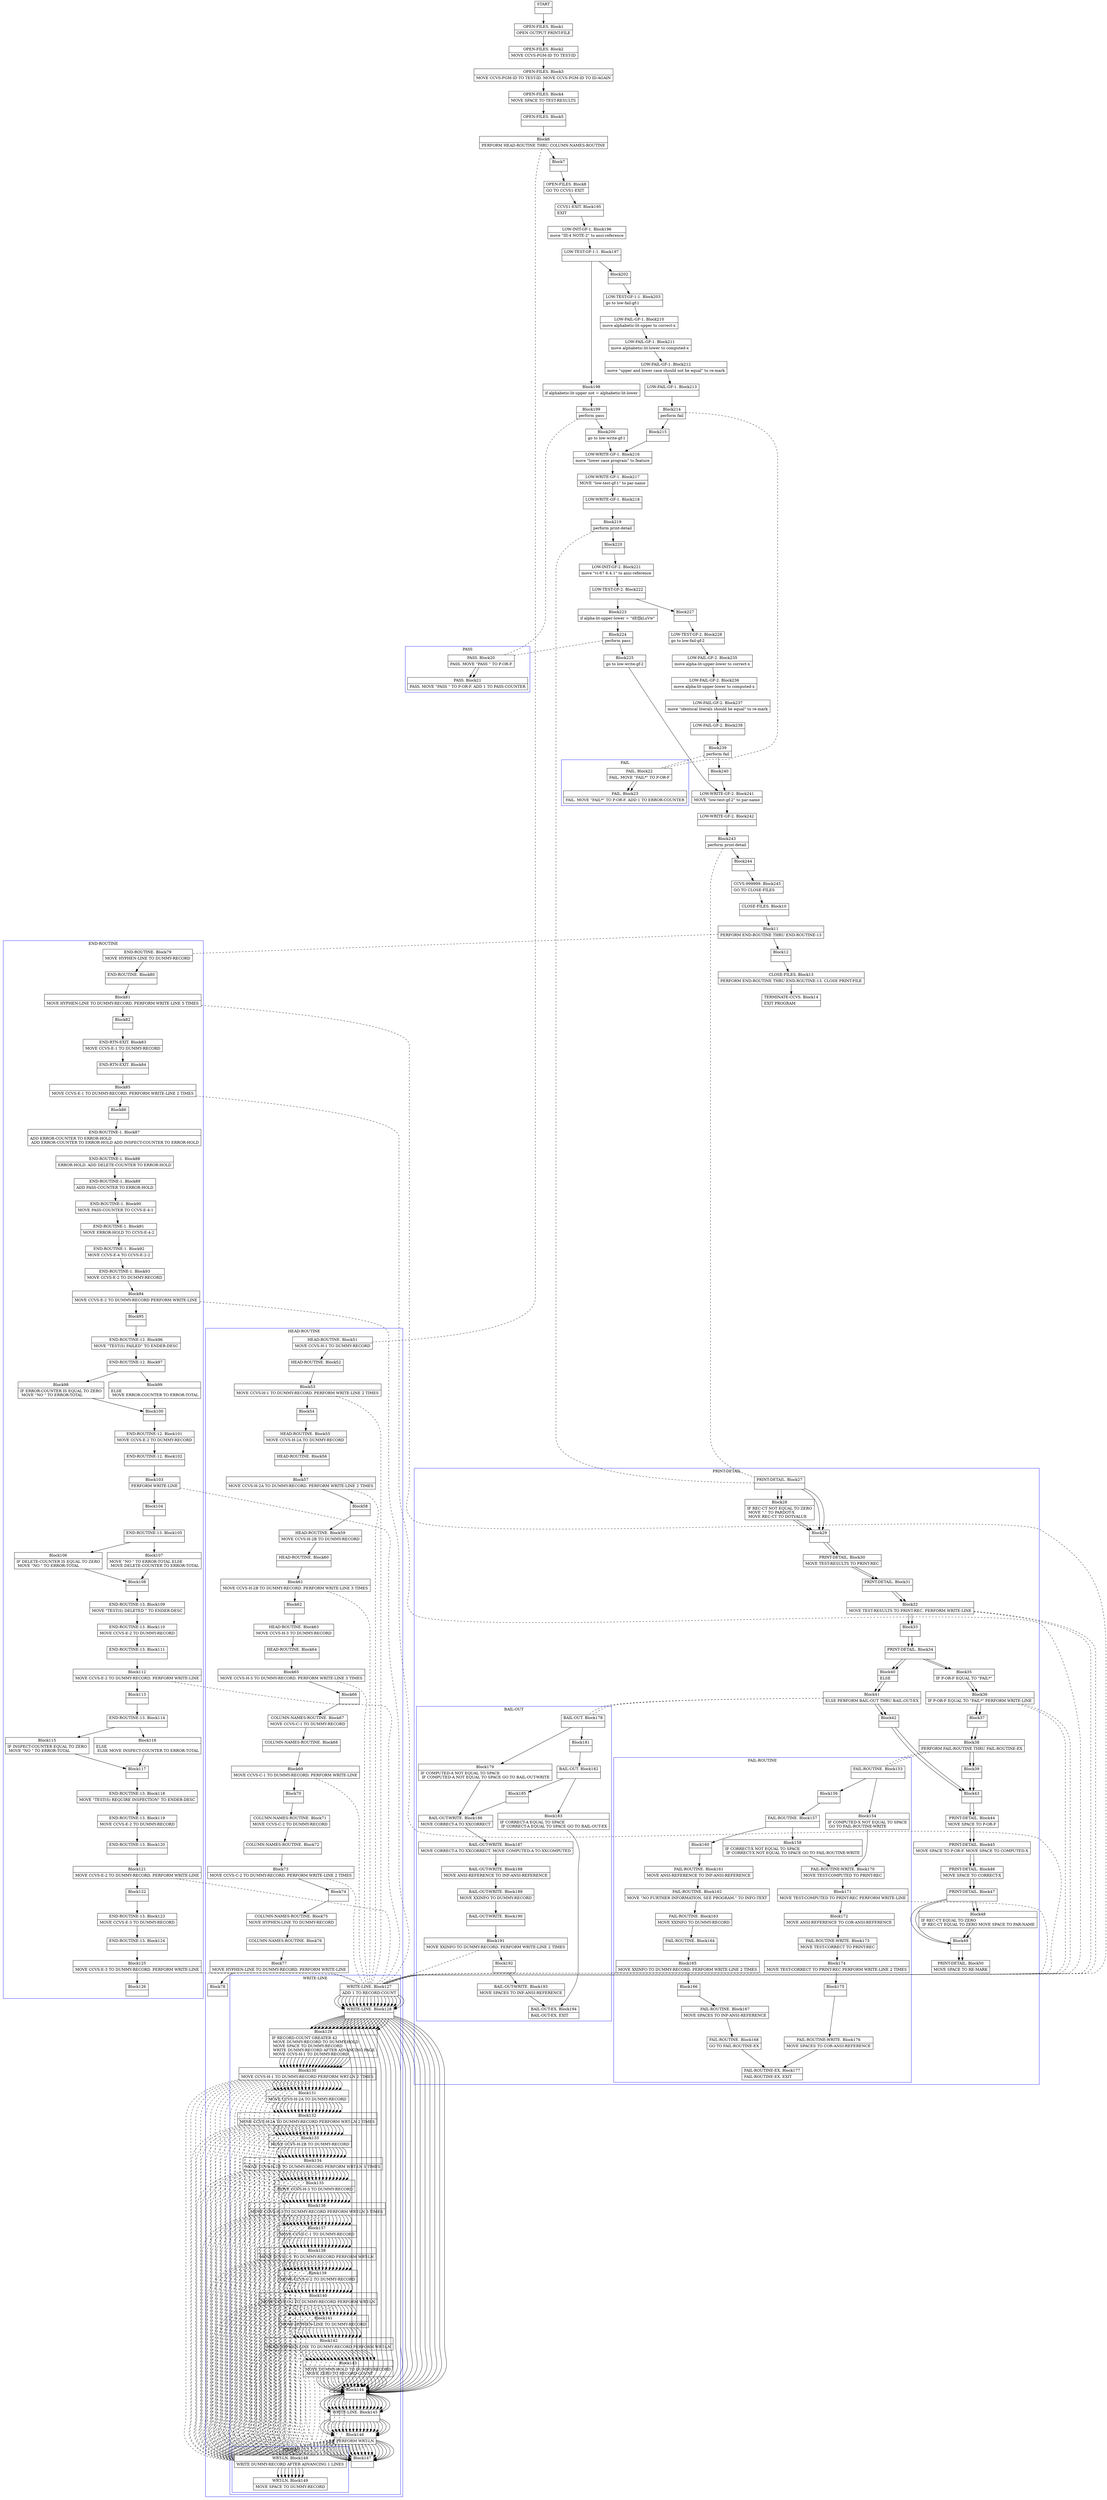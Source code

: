 digraph Cfg {
compound=true;
node [
shape = "record"
]

edge [
arrowtail = "empty"
]
Block0 [
label = "{START|}"
]
Block1 [
label = "{OPEN-FILES. Block1|    OPEN     OUTPUT PRINT-FILE\l}"
]
Block2 [
label = "{OPEN-FILES. Block2|    MOVE CCVS-PGM-ID TO TEST-ID\l}"
]
Block3 [
label = "{OPEN-FILES. Block3|    MOVE CCVS-PGM-ID TO TEST-ID. MOVE CCVS-PGM-ID TO ID-AGAIN\l}"
]
Block4 [
label = "{OPEN-FILES. Block4|    MOVE    SPACE TO TEST-RESULTS\l}"
]
Block5 [
label = "{OPEN-FILES. Block5|}"
]
Block6 [
label = "{Block6|    PERFORM  HEAD-ROUTINE THRU COLUMN-NAMES-ROUTINE\l}"
]
subgraph cluster_1{
color = blue;
label = "HEAD-ROUTINE";
Block51 [
label = "{HEAD-ROUTINE. Block51|    MOVE CCVS-H-1  TO DUMMY-RECORD\l}"
]
Block52 [
label = "{HEAD-ROUTINE. Block52|}"
]
Block53 [
label = "{Block53|    MOVE CCVS-H-1  TO DUMMY-RECORD. PERFORM WRITE-LINE 2 TIMES\l}"
]
subgraph cluster_7{
color = blue;
label = "WRITE-LINE";
Block127 [
label = "{WRITE-LINE. Block127|    ADD 1 TO RECORD-COUNT\l}"
]
Block128 [
label = "{WRITE-LINE. Block128|}"
]
Block129 [
label = "{Block129|    IF RECORD-COUNT GREATER 42\l        MOVE DUMMY-RECORD TO DUMMY-HOLD\l        MOVE SPACE TO DUMMY-RECORD\l        WRITE DUMMY-RECORD AFTER ADVANCING PAGE\l        MOVE CCVS-H-1  TO DUMMY-RECORD\l}"
]
Block130 [
label = "{Block130|        MOVE CCVS-H-1  TO DUMMY-RECORD  PERFORM WRT-LN 2 TIMES\l}"
]
subgraph cluster_21{
color = blue;
label = "WRT-LN";
Block148 [
label = "{WRT-LN. Block148|    WRITE    DUMMY-RECORD AFTER ADVANCING 1 LINES\l}"
]
Block149 [
label = "{WRT-LN. Block149|    MOVE SPACE TO DUMMY-RECORD\l}"
]
Block148 -> Block149

}
Block130 -> Block148 [style=dashed, arrowhead=none]

Block131 [
label = "{Block131|        MOVE CCVS-H-2A TO DUMMY-RECORD\l}"
]
Block132 [
label = "{Block132|        MOVE CCVS-H-2A TO DUMMY-RECORD  PERFORM WRT-LN 2 TIMES\l}"
]
subgraph cluster_22{
color = blue;
label = "WRT-LN";
Block148 [
label = "{WRT-LN. Block148|    WRITE    DUMMY-RECORD AFTER ADVANCING 1 LINES\l}"
]
Block149 [
label = "{WRT-LN. Block149|    MOVE SPACE TO DUMMY-RECORD\l}"
]
Block148 -> Block149

}
Block132 -> Block148 [style=dashed, arrowhead=none]

Block133 [
label = "{Block133|        MOVE CCVS-H-2B TO DUMMY-RECORD\l}"
]
Block134 [
label = "{Block134|        MOVE CCVS-H-2B TO DUMMY-RECORD  PERFORM WRT-LN 3 TIMES\l}"
]
subgraph cluster_23{
color = blue;
label = "WRT-LN";
Block148 [
label = "{WRT-LN. Block148|    WRITE    DUMMY-RECORD AFTER ADVANCING 1 LINES\l}"
]
Block149 [
label = "{WRT-LN. Block149|    MOVE SPACE TO DUMMY-RECORD\l}"
]
Block148 -> Block149

}
Block134 -> Block148 [style=dashed, arrowhead=none]

Block135 [
label = "{Block135|        MOVE CCVS-H-3  TO DUMMY-RECORD\l}"
]
Block136 [
label = "{Block136|        MOVE CCVS-H-3  TO DUMMY-RECORD  PERFORM WRT-LN 3 TIMES\l}"
]
subgraph cluster_24{
color = blue;
label = "WRT-LN";
Block148 [
label = "{WRT-LN. Block148|    WRITE    DUMMY-RECORD AFTER ADVANCING 1 LINES\l}"
]
Block149 [
label = "{WRT-LN. Block149|    MOVE SPACE TO DUMMY-RECORD\l}"
]
Block148 -> Block149

}
Block136 -> Block148 [style=dashed, arrowhead=none]

Block137 [
label = "{Block137|        MOVE CCVS-C-1  TO DUMMY-RECORD\l}"
]
Block138 [
label = "{Block138|        MOVE CCVS-C-1  TO DUMMY-RECORD  PERFORM WRT-LN\l}"
]
subgraph cluster_25{
color = blue;
label = "WRT-LN";
Block148 [
label = "{WRT-LN. Block148|    WRITE    DUMMY-RECORD AFTER ADVANCING 1 LINES\l}"
]
Block149 [
label = "{WRT-LN. Block149|    MOVE SPACE TO DUMMY-RECORD\l}"
]
Block148 -> Block149

}
Block138 -> Block148 [style=dashed, arrowhead=none]

Block139 [
label = "{Block139|        MOVE CCVS-C-2  TO DUMMY-RECORD\l}"
]
Block140 [
label = "{Block140|        MOVE CCVS-C-2  TO DUMMY-RECORD  PERFORM WRT-LN\l}"
]
subgraph cluster_26{
color = blue;
label = "WRT-LN";
Block148 [
label = "{WRT-LN. Block148|    WRITE    DUMMY-RECORD AFTER ADVANCING 1 LINES\l}"
]
Block149 [
label = "{WRT-LN. Block149|    MOVE SPACE TO DUMMY-RECORD\l}"
]
Block148 -> Block149

}
Block140 -> Block148 [style=dashed, arrowhead=none]

Block141 [
label = "{Block141|        MOVE HYPHEN-LINE TO DUMMY-RECORD\l}"
]
Block142 [
label = "{Block142|        MOVE HYPHEN-LINE TO DUMMY-RECORD PERFORM WRT-LN\l}"
]
subgraph cluster_27{
color = blue;
label = "WRT-LN";
Block148 [
label = "{WRT-LN. Block148|    WRITE    DUMMY-RECORD AFTER ADVANCING 1 LINES\l}"
]
Block149 [
label = "{WRT-LN. Block149|    MOVE SPACE TO DUMMY-RECORD\l}"
]
Block148 -> Block149

}
Block142 -> Block148 [style=dashed, arrowhead=none]

Block143 [
label = "{Block143|        MOVE DUMMY-HOLD TO DUMMY-RECORD\l        MOVE ZERO TO RECORD-COUNT\l}"
]
Block144 [
label = "{Block144|}"
]
Block145 [
label = "{WRITE-LINE. Block145|}"
]
Block146 [
label = "{Block146|    PERFORM WRT-LN\l}"
]
subgraph cluster_28{
color = blue;
label = "WRT-LN";
Block148 [
label = "{WRT-LN. Block148|    WRITE    DUMMY-RECORD AFTER ADVANCING 1 LINES\l}"
]
Block149 [
label = "{WRT-LN. Block149|    MOVE SPACE TO DUMMY-RECORD\l}"
]
Block148 -> Block149

}
Block146 -> Block148 [style=dashed, arrowhead=none]

Block147 [
label = "{Block147|}"
]
Block127 -> Block128
Block128 -> Block129
Block128 -> Block144
Block129 -> Block130
Block130 -> Block131
Block131 -> Block132
Block132 -> Block133
Block133 -> Block134
Block134 -> Block135
Block135 -> Block136
Block136 -> Block137
Block137 -> Block138
Block138 -> Block139
Block139 -> Block140
Block140 -> Block141
Block141 -> Block142
Block142 -> Block143
Block143 -> Block144
Block144 -> Block145
Block145 -> Block146
Block146 -> Block147

}
Block53 -> Block127 [style=dashed, arrowhead=none]

Block54 [
label = "{Block54|}"
]
Block55 [
label = "{HEAD-ROUTINE. Block55|    MOVE CCVS-H-2A TO DUMMY-RECORD\l}"
]
Block56 [
label = "{HEAD-ROUTINE. Block56|}"
]
Block57 [
label = "{Block57|    MOVE CCVS-H-2A TO DUMMY-RECORD. PERFORM WRITE-LINE 2 TIMES\l}"
]
subgraph cluster_8{
color = blue;
label = "WRITE-LINE";
Block127 [
label = "{WRITE-LINE. Block127|    ADD 1 TO RECORD-COUNT\l}"
]
Block128 [
label = "{WRITE-LINE. Block128|}"
]
Block129 [
label = "{Block129|    IF RECORD-COUNT GREATER 42\l        MOVE DUMMY-RECORD TO DUMMY-HOLD\l        MOVE SPACE TO DUMMY-RECORD\l        WRITE DUMMY-RECORD AFTER ADVANCING PAGE\l        MOVE CCVS-H-1  TO DUMMY-RECORD\l}"
]
Block130 [
label = "{Block130|        MOVE CCVS-H-1  TO DUMMY-RECORD  PERFORM WRT-LN 2 TIMES\l}"
]
Block130 -> Block148 [style=dashed, arrowhead=none]

Block131 [
label = "{Block131|        MOVE CCVS-H-2A TO DUMMY-RECORD\l}"
]
Block132 [
label = "{Block132|        MOVE CCVS-H-2A TO DUMMY-RECORD  PERFORM WRT-LN 2 TIMES\l}"
]
Block132 -> Block148 [style=dashed, arrowhead=none]

Block133 [
label = "{Block133|        MOVE CCVS-H-2B TO DUMMY-RECORD\l}"
]
Block134 [
label = "{Block134|        MOVE CCVS-H-2B TO DUMMY-RECORD  PERFORM WRT-LN 3 TIMES\l}"
]
Block134 -> Block148 [style=dashed, arrowhead=none]

Block135 [
label = "{Block135|        MOVE CCVS-H-3  TO DUMMY-RECORD\l}"
]
Block136 [
label = "{Block136|        MOVE CCVS-H-3  TO DUMMY-RECORD  PERFORM WRT-LN 3 TIMES\l}"
]
Block136 -> Block148 [style=dashed, arrowhead=none]

Block137 [
label = "{Block137|        MOVE CCVS-C-1  TO DUMMY-RECORD\l}"
]
Block138 [
label = "{Block138|        MOVE CCVS-C-1  TO DUMMY-RECORD  PERFORM WRT-LN\l}"
]
Block138 -> Block148 [style=dashed, arrowhead=none]

Block139 [
label = "{Block139|        MOVE CCVS-C-2  TO DUMMY-RECORD\l}"
]
Block140 [
label = "{Block140|        MOVE CCVS-C-2  TO DUMMY-RECORD  PERFORM WRT-LN\l}"
]
Block140 -> Block148 [style=dashed, arrowhead=none]

Block141 [
label = "{Block141|        MOVE HYPHEN-LINE TO DUMMY-RECORD\l}"
]
Block142 [
label = "{Block142|        MOVE HYPHEN-LINE TO DUMMY-RECORD PERFORM WRT-LN\l}"
]
Block142 -> Block148 [style=dashed, arrowhead=none]

Block143 [
label = "{Block143|        MOVE DUMMY-HOLD TO DUMMY-RECORD\l        MOVE ZERO TO RECORD-COUNT\l}"
]
Block144 [
label = "{Block144|}"
]
Block145 [
label = "{WRITE-LINE. Block145|}"
]
Block146 [
label = "{Block146|    PERFORM WRT-LN\l}"
]
Block146 -> Block148 [style=dashed, arrowhead=none]

Block147 [
label = "{Block147|}"
]
Block127 -> Block128
Block128 -> Block129
Block128 -> Block144
Block129 -> Block130
Block130 -> Block131
Block131 -> Block132
Block132 -> Block133
Block133 -> Block134
Block134 -> Block135
Block135 -> Block136
Block136 -> Block137
Block137 -> Block138
Block138 -> Block139
Block139 -> Block140
Block140 -> Block141
Block141 -> Block142
Block142 -> Block143
Block143 -> Block144
Block144 -> Block145
Block145 -> Block146
Block146 -> Block147

}
Block57 -> Block127 [style=dashed, arrowhead=none]

Block58 [
label = "{Block58|}"
]
Block59 [
label = "{HEAD-ROUTINE. Block59|    MOVE CCVS-H-2B TO DUMMY-RECORD\l}"
]
Block60 [
label = "{HEAD-ROUTINE. Block60|}"
]
Block61 [
label = "{Block61|    MOVE CCVS-H-2B TO DUMMY-RECORD. PERFORM WRITE-LINE 3 TIMES\l}"
]
subgraph cluster_9{
color = blue;
label = "WRITE-LINE";
Block127 [
label = "{WRITE-LINE. Block127|    ADD 1 TO RECORD-COUNT\l}"
]
Block128 [
label = "{WRITE-LINE. Block128|}"
]
Block129 [
label = "{Block129|    IF RECORD-COUNT GREATER 42\l        MOVE DUMMY-RECORD TO DUMMY-HOLD\l        MOVE SPACE TO DUMMY-RECORD\l        WRITE DUMMY-RECORD AFTER ADVANCING PAGE\l        MOVE CCVS-H-1  TO DUMMY-RECORD\l}"
]
Block130 [
label = "{Block130|        MOVE CCVS-H-1  TO DUMMY-RECORD  PERFORM WRT-LN 2 TIMES\l}"
]
Block130 -> Block148 [style=dashed, arrowhead=none]

Block131 [
label = "{Block131|        MOVE CCVS-H-2A TO DUMMY-RECORD\l}"
]
Block132 [
label = "{Block132|        MOVE CCVS-H-2A TO DUMMY-RECORD  PERFORM WRT-LN 2 TIMES\l}"
]
Block132 -> Block148 [style=dashed, arrowhead=none]

Block133 [
label = "{Block133|        MOVE CCVS-H-2B TO DUMMY-RECORD\l}"
]
Block134 [
label = "{Block134|        MOVE CCVS-H-2B TO DUMMY-RECORD  PERFORM WRT-LN 3 TIMES\l}"
]
Block134 -> Block148 [style=dashed, arrowhead=none]

Block135 [
label = "{Block135|        MOVE CCVS-H-3  TO DUMMY-RECORD\l}"
]
Block136 [
label = "{Block136|        MOVE CCVS-H-3  TO DUMMY-RECORD  PERFORM WRT-LN 3 TIMES\l}"
]
Block136 -> Block148 [style=dashed, arrowhead=none]

Block137 [
label = "{Block137|        MOVE CCVS-C-1  TO DUMMY-RECORD\l}"
]
Block138 [
label = "{Block138|        MOVE CCVS-C-1  TO DUMMY-RECORD  PERFORM WRT-LN\l}"
]
Block138 -> Block148 [style=dashed, arrowhead=none]

Block139 [
label = "{Block139|        MOVE CCVS-C-2  TO DUMMY-RECORD\l}"
]
Block140 [
label = "{Block140|        MOVE CCVS-C-2  TO DUMMY-RECORD  PERFORM WRT-LN\l}"
]
Block140 -> Block148 [style=dashed, arrowhead=none]

Block141 [
label = "{Block141|        MOVE HYPHEN-LINE TO DUMMY-RECORD\l}"
]
Block142 [
label = "{Block142|        MOVE HYPHEN-LINE TO DUMMY-RECORD PERFORM WRT-LN\l}"
]
Block142 -> Block148 [style=dashed, arrowhead=none]

Block143 [
label = "{Block143|        MOVE DUMMY-HOLD TO DUMMY-RECORD\l        MOVE ZERO TO RECORD-COUNT\l}"
]
Block144 [
label = "{Block144|}"
]
Block145 [
label = "{WRITE-LINE. Block145|}"
]
Block146 [
label = "{Block146|    PERFORM WRT-LN\l}"
]
Block146 -> Block148 [style=dashed, arrowhead=none]

Block147 [
label = "{Block147|}"
]
Block127 -> Block128
Block128 -> Block129
Block128 -> Block144
Block129 -> Block130
Block130 -> Block131
Block131 -> Block132
Block132 -> Block133
Block133 -> Block134
Block134 -> Block135
Block135 -> Block136
Block136 -> Block137
Block137 -> Block138
Block138 -> Block139
Block139 -> Block140
Block140 -> Block141
Block141 -> Block142
Block142 -> Block143
Block143 -> Block144
Block144 -> Block145
Block145 -> Block146
Block146 -> Block147

}
Block61 -> Block127 [style=dashed, arrowhead=none]

Block62 [
label = "{Block62|}"
]
Block63 [
label = "{HEAD-ROUTINE. Block63|    MOVE CCVS-H-3  TO DUMMY-RECORD\l}"
]
Block64 [
label = "{HEAD-ROUTINE. Block64|}"
]
Block65 [
label = "{Block65|    MOVE CCVS-H-3  TO DUMMY-RECORD. PERFORM WRITE-LINE 3 TIMES\l}"
]
subgraph cluster_10{
color = blue;
label = "WRITE-LINE";
Block127 [
label = "{WRITE-LINE. Block127|    ADD 1 TO RECORD-COUNT\l}"
]
Block128 [
label = "{WRITE-LINE. Block128|}"
]
Block129 [
label = "{Block129|    IF RECORD-COUNT GREATER 42\l        MOVE DUMMY-RECORD TO DUMMY-HOLD\l        MOVE SPACE TO DUMMY-RECORD\l        WRITE DUMMY-RECORD AFTER ADVANCING PAGE\l        MOVE CCVS-H-1  TO DUMMY-RECORD\l}"
]
Block130 [
label = "{Block130|        MOVE CCVS-H-1  TO DUMMY-RECORD  PERFORM WRT-LN 2 TIMES\l}"
]
Block130 -> Block148 [style=dashed, arrowhead=none]

Block131 [
label = "{Block131|        MOVE CCVS-H-2A TO DUMMY-RECORD\l}"
]
Block132 [
label = "{Block132|        MOVE CCVS-H-2A TO DUMMY-RECORD  PERFORM WRT-LN 2 TIMES\l}"
]
Block132 -> Block148 [style=dashed, arrowhead=none]

Block133 [
label = "{Block133|        MOVE CCVS-H-2B TO DUMMY-RECORD\l}"
]
Block134 [
label = "{Block134|        MOVE CCVS-H-2B TO DUMMY-RECORD  PERFORM WRT-LN 3 TIMES\l}"
]
Block134 -> Block148 [style=dashed, arrowhead=none]

Block135 [
label = "{Block135|        MOVE CCVS-H-3  TO DUMMY-RECORD\l}"
]
Block136 [
label = "{Block136|        MOVE CCVS-H-3  TO DUMMY-RECORD  PERFORM WRT-LN 3 TIMES\l}"
]
Block136 -> Block148 [style=dashed, arrowhead=none]

Block137 [
label = "{Block137|        MOVE CCVS-C-1  TO DUMMY-RECORD\l}"
]
Block138 [
label = "{Block138|        MOVE CCVS-C-1  TO DUMMY-RECORD  PERFORM WRT-LN\l}"
]
Block138 -> Block148 [style=dashed, arrowhead=none]

Block139 [
label = "{Block139|        MOVE CCVS-C-2  TO DUMMY-RECORD\l}"
]
Block140 [
label = "{Block140|        MOVE CCVS-C-2  TO DUMMY-RECORD  PERFORM WRT-LN\l}"
]
Block140 -> Block148 [style=dashed, arrowhead=none]

Block141 [
label = "{Block141|        MOVE HYPHEN-LINE TO DUMMY-RECORD\l}"
]
Block142 [
label = "{Block142|        MOVE HYPHEN-LINE TO DUMMY-RECORD PERFORM WRT-LN\l}"
]
Block142 -> Block148 [style=dashed, arrowhead=none]

Block143 [
label = "{Block143|        MOVE DUMMY-HOLD TO DUMMY-RECORD\l        MOVE ZERO TO RECORD-COUNT\l}"
]
Block144 [
label = "{Block144|}"
]
Block145 [
label = "{WRITE-LINE. Block145|}"
]
Block146 [
label = "{Block146|    PERFORM WRT-LN\l}"
]
Block146 -> Block148 [style=dashed, arrowhead=none]

Block147 [
label = "{Block147|}"
]
Block127 -> Block128
Block128 -> Block129
Block128 -> Block144
Block129 -> Block130
Block130 -> Block131
Block131 -> Block132
Block132 -> Block133
Block133 -> Block134
Block134 -> Block135
Block135 -> Block136
Block136 -> Block137
Block137 -> Block138
Block138 -> Block139
Block139 -> Block140
Block140 -> Block141
Block141 -> Block142
Block142 -> Block143
Block143 -> Block144
Block144 -> Block145
Block145 -> Block146
Block146 -> Block147

}
Block65 -> Block127 [style=dashed, arrowhead=none]

Block66 [
label = "{Block66|}"
]
Block67 [
label = "{COLUMN-NAMES-ROUTINE. Block67|    MOVE CCVS-C-1 TO DUMMY-RECORD\l}"
]
Block68 [
label = "{COLUMN-NAMES-ROUTINE. Block68|}"
]
Block69 [
label = "{Block69|    MOVE CCVS-C-1 TO DUMMY-RECORD. PERFORM WRITE-LINE\l}"
]
subgraph cluster_11{
color = blue;
label = "WRITE-LINE";
Block127 [
label = "{WRITE-LINE. Block127|    ADD 1 TO RECORD-COUNT\l}"
]
Block128 [
label = "{WRITE-LINE. Block128|}"
]
Block129 [
label = "{Block129|    IF RECORD-COUNT GREATER 42\l        MOVE DUMMY-RECORD TO DUMMY-HOLD\l        MOVE SPACE TO DUMMY-RECORD\l        WRITE DUMMY-RECORD AFTER ADVANCING PAGE\l        MOVE CCVS-H-1  TO DUMMY-RECORD\l}"
]
Block130 [
label = "{Block130|        MOVE CCVS-H-1  TO DUMMY-RECORD  PERFORM WRT-LN 2 TIMES\l}"
]
Block130 -> Block148 [style=dashed, arrowhead=none]

Block131 [
label = "{Block131|        MOVE CCVS-H-2A TO DUMMY-RECORD\l}"
]
Block132 [
label = "{Block132|        MOVE CCVS-H-2A TO DUMMY-RECORD  PERFORM WRT-LN 2 TIMES\l}"
]
Block132 -> Block148 [style=dashed, arrowhead=none]

Block133 [
label = "{Block133|        MOVE CCVS-H-2B TO DUMMY-RECORD\l}"
]
Block134 [
label = "{Block134|        MOVE CCVS-H-2B TO DUMMY-RECORD  PERFORM WRT-LN 3 TIMES\l}"
]
Block134 -> Block148 [style=dashed, arrowhead=none]

Block135 [
label = "{Block135|        MOVE CCVS-H-3  TO DUMMY-RECORD\l}"
]
Block136 [
label = "{Block136|        MOVE CCVS-H-3  TO DUMMY-RECORD  PERFORM WRT-LN 3 TIMES\l}"
]
Block136 -> Block148 [style=dashed, arrowhead=none]

Block137 [
label = "{Block137|        MOVE CCVS-C-1  TO DUMMY-RECORD\l}"
]
Block138 [
label = "{Block138|        MOVE CCVS-C-1  TO DUMMY-RECORD  PERFORM WRT-LN\l}"
]
Block138 -> Block148 [style=dashed, arrowhead=none]

Block139 [
label = "{Block139|        MOVE CCVS-C-2  TO DUMMY-RECORD\l}"
]
Block140 [
label = "{Block140|        MOVE CCVS-C-2  TO DUMMY-RECORD  PERFORM WRT-LN\l}"
]
Block140 -> Block148 [style=dashed, arrowhead=none]

Block141 [
label = "{Block141|        MOVE HYPHEN-LINE TO DUMMY-RECORD\l}"
]
Block142 [
label = "{Block142|        MOVE HYPHEN-LINE TO DUMMY-RECORD PERFORM WRT-LN\l}"
]
Block142 -> Block148 [style=dashed, arrowhead=none]

Block143 [
label = "{Block143|        MOVE DUMMY-HOLD TO DUMMY-RECORD\l        MOVE ZERO TO RECORD-COUNT\l}"
]
Block144 [
label = "{Block144|}"
]
Block145 [
label = "{WRITE-LINE. Block145|}"
]
Block146 [
label = "{Block146|    PERFORM WRT-LN\l}"
]
Block146 -> Block148 [style=dashed, arrowhead=none]

Block147 [
label = "{Block147|}"
]
Block127 -> Block128
Block128 -> Block129
Block128 -> Block144
Block129 -> Block130
Block130 -> Block131
Block131 -> Block132
Block132 -> Block133
Block133 -> Block134
Block134 -> Block135
Block135 -> Block136
Block136 -> Block137
Block137 -> Block138
Block138 -> Block139
Block139 -> Block140
Block140 -> Block141
Block141 -> Block142
Block142 -> Block143
Block143 -> Block144
Block144 -> Block145
Block145 -> Block146
Block146 -> Block147

}
Block69 -> Block127 [style=dashed, arrowhead=none]

Block70 [
label = "{Block70|}"
]
Block71 [
label = "{COLUMN-NAMES-ROUTINE. Block71|    MOVE CCVS-C-2 TO DUMMY-RECORD\l}"
]
Block72 [
label = "{COLUMN-NAMES-ROUTINE. Block72|}"
]
Block73 [
label = "{Block73|    MOVE CCVS-C-2 TO DUMMY-RECORD. PERFORM WRITE-LINE 2 TIMES\l}"
]
subgraph cluster_12{
color = blue;
label = "WRITE-LINE";
Block127 [
label = "{WRITE-LINE. Block127|    ADD 1 TO RECORD-COUNT\l}"
]
Block128 [
label = "{WRITE-LINE. Block128|}"
]
Block129 [
label = "{Block129|    IF RECORD-COUNT GREATER 42\l        MOVE DUMMY-RECORD TO DUMMY-HOLD\l        MOVE SPACE TO DUMMY-RECORD\l        WRITE DUMMY-RECORD AFTER ADVANCING PAGE\l        MOVE CCVS-H-1  TO DUMMY-RECORD\l}"
]
Block130 [
label = "{Block130|        MOVE CCVS-H-1  TO DUMMY-RECORD  PERFORM WRT-LN 2 TIMES\l}"
]
Block130 -> Block148 [style=dashed, arrowhead=none]

Block131 [
label = "{Block131|        MOVE CCVS-H-2A TO DUMMY-RECORD\l}"
]
Block132 [
label = "{Block132|        MOVE CCVS-H-2A TO DUMMY-RECORD  PERFORM WRT-LN 2 TIMES\l}"
]
Block132 -> Block148 [style=dashed, arrowhead=none]

Block133 [
label = "{Block133|        MOVE CCVS-H-2B TO DUMMY-RECORD\l}"
]
Block134 [
label = "{Block134|        MOVE CCVS-H-2B TO DUMMY-RECORD  PERFORM WRT-LN 3 TIMES\l}"
]
Block134 -> Block148 [style=dashed, arrowhead=none]

Block135 [
label = "{Block135|        MOVE CCVS-H-3  TO DUMMY-RECORD\l}"
]
Block136 [
label = "{Block136|        MOVE CCVS-H-3  TO DUMMY-RECORD  PERFORM WRT-LN 3 TIMES\l}"
]
Block136 -> Block148 [style=dashed, arrowhead=none]

Block137 [
label = "{Block137|        MOVE CCVS-C-1  TO DUMMY-RECORD\l}"
]
Block138 [
label = "{Block138|        MOVE CCVS-C-1  TO DUMMY-RECORD  PERFORM WRT-LN\l}"
]
Block138 -> Block148 [style=dashed, arrowhead=none]

Block139 [
label = "{Block139|        MOVE CCVS-C-2  TO DUMMY-RECORD\l}"
]
Block140 [
label = "{Block140|        MOVE CCVS-C-2  TO DUMMY-RECORD  PERFORM WRT-LN\l}"
]
Block140 -> Block148 [style=dashed, arrowhead=none]

Block141 [
label = "{Block141|        MOVE HYPHEN-LINE TO DUMMY-RECORD\l}"
]
Block142 [
label = "{Block142|        MOVE HYPHEN-LINE TO DUMMY-RECORD PERFORM WRT-LN\l}"
]
Block142 -> Block148 [style=dashed, arrowhead=none]

Block143 [
label = "{Block143|        MOVE DUMMY-HOLD TO DUMMY-RECORD\l        MOVE ZERO TO RECORD-COUNT\l}"
]
Block144 [
label = "{Block144|}"
]
Block145 [
label = "{WRITE-LINE. Block145|}"
]
Block146 [
label = "{Block146|    PERFORM WRT-LN\l}"
]
Block146 -> Block148 [style=dashed, arrowhead=none]

Block147 [
label = "{Block147|}"
]
Block127 -> Block128
Block128 -> Block129
Block128 -> Block144
Block129 -> Block130
Block130 -> Block131
Block131 -> Block132
Block132 -> Block133
Block133 -> Block134
Block134 -> Block135
Block135 -> Block136
Block136 -> Block137
Block137 -> Block138
Block138 -> Block139
Block139 -> Block140
Block140 -> Block141
Block141 -> Block142
Block142 -> Block143
Block143 -> Block144
Block144 -> Block145
Block145 -> Block146
Block146 -> Block147

}
Block73 -> Block127 [style=dashed, arrowhead=none]

Block74 [
label = "{Block74|}"
]
Block75 [
label = "{COLUMN-NAMES-ROUTINE. Block75|    MOVE HYPHEN-LINE TO DUMMY-RECORD\l}"
]
Block76 [
label = "{COLUMN-NAMES-ROUTINE. Block76|}"
]
Block77 [
label = "{Block77|    MOVE HYPHEN-LINE TO DUMMY-RECORD. PERFORM WRITE-LINE\l}"
]
subgraph cluster_13{
color = blue;
label = "WRITE-LINE";
Block127 [
label = "{WRITE-LINE. Block127|    ADD 1 TO RECORD-COUNT\l}"
]
Block128 [
label = "{WRITE-LINE. Block128|}"
]
Block129 [
label = "{Block129|    IF RECORD-COUNT GREATER 42\l        MOVE DUMMY-RECORD TO DUMMY-HOLD\l        MOVE SPACE TO DUMMY-RECORD\l        WRITE DUMMY-RECORD AFTER ADVANCING PAGE\l        MOVE CCVS-H-1  TO DUMMY-RECORD\l}"
]
Block130 [
label = "{Block130|        MOVE CCVS-H-1  TO DUMMY-RECORD  PERFORM WRT-LN 2 TIMES\l}"
]
Block130 -> Block148 [style=dashed, arrowhead=none]

Block131 [
label = "{Block131|        MOVE CCVS-H-2A TO DUMMY-RECORD\l}"
]
Block132 [
label = "{Block132|        MOVE CCVS-H-2A TO DUMMY-RECORD  PERFORM WRT-LN 2 TIMES\l}"
]
Block132 -> Block148 [style=dashed, arrowhead=none]

Block133 [
label = "{Block133|        MOVE CCVS-H-2B TO DUMMY-RECORD\l}"
]
Block134 [
label = "{Block134|        MOVE CCVS-H-2B TO DUMMY-RECORD  PERFORM WRT-LN 3 TIMES\l}"
]
Block134 -> Block148 [style=dashed, arrowhead=none]

Block135 [
label = "{Block135|        MOVE CCVS-H-3  TO DUMMY-RECORD\l}"
]
Block136 [
label = "{Block136|        MOVE CCVS-H-3  TO DUMMY-RECORD  PERFORM WRT-LN 3 TIMES\l}"
]
Block136 -> Block148 [style=dashed, arrowhead=none]

Block137 [
label = "{Block137|        MOVE CCVS-C-1  TO DUMMY-RECORD\l}"
]
Block138 [
label = "{Block138|        MOVE CCVS-C-1  TO DUMMY-RECORD  PERFORM WRT-LN\l}"
]
Block138 -> Block148 [style=dashed, arrowhead=none]

Block139 [
label = "{Block139|        MOVE CCVS-C-2  TO DUMMY-RECORD\l}"
]
Block140 [
label = "{Block140|        MOVE CCVS-C-2  TO DUMMY-RECORD  PERFORM WRT-LN\l}"
]
Block140 -> Block148 [style=dashed, arrowhead=none]

Block141 [
label = "{Block141|        MOVE HYPHEN-LINE TO DUMMY-RECORD\l}"
]
Block142 [
label = "{Block142|        MOVE HYPHEN-LINE TO DUMMY-RECORD PERFORM WRT-LN\l}"
]
Block142 -> Block148 [style=dashed, arrowhead=none]

Block143 [
label = "{Block143|        MOVE DUMMY-HOLD TO DUMMY-RECORD\l        MOVE ZERO TO RECORD-COUNT\l}"
]
Block144 [
label = "{Block144|}"
]
Block145 [
label = "{WRITE-LINE. Block145|}"
]
Block146 [
label = "{Block146|    PERFORM WRT-LN\l}"
]
Block146 -> Block148 [style=dashed, arrowhead=none]

Block147 [
label = "{Block147|}"
]
Block127 -> Block128
Block128 -> Block129
Block128 -> Block144
Block129 -> Block130
Block130 -> Block131
Block131 -> Block132
Block132 -> Block133
Block133 -> Block134
Block134 -> Block135
Block135 -> Block136
Block136 -> Block137
Block137 -> Block138
Block138 -> Block139
Block139 -> Block140
Block140 -> Block141
Block141 -> Block142
Block142 -> Block143
Block143 -> Block144
Block144 -> Block145
Block145 -> Block146
Block146 -> Block147

}
Block77 -> Block127 [style=dashed, arrowhead=none]

Block78 [
label = "{Block78|}"
]
Block51 -> Block52
Block52 -> Block53
Block53 -> Block54
Block54 -> Block55
Block55 -> Block56
Block56 -> Block57
Block57 -> Block58
Block58 -> Block59
Block59 -> Block60
Block60 -> Block61
Block61 -> Block62
Block62 -> Block63
Block63 -> Block64
Block64 -> Block65
Block65 -> Block66
Block66 -> Block67
Block67 -> Block68
Block68 -> Block69
Block69 -> Block70
Block70 -> Block71
Block71 -> Block72
Block72 -> Block73
Block73 -> Block74
Block74 -> Block75
Block75 -> Block76
Block76 -> Block77
Block77 -> Block78

}
Block6 -> Block51 [style=dashed, arrowhead=none]

Block7 [
label = "{Block7|}"
]
Block8 [
label = "{OPEN-FILES. Block8|    GO TO CCVS1-EXIT\l}"
]
Block195 [
label = "{CCVS1-EXIT. Block195|    EXIT\l}"
]
Block196 [
label = "{LOW-INIT-GF-1. Block196|    move   \"III-4 NOTE-2\" to ansi-reference\l}"
]
Block197 [
label = "{LOW-TEST-GF-1-1. Block197|}"
]
Block198 [
label = "{Block198|    if      alphabetic-lit-upper not = alphabetic-lit-lower\l}"
]
Block199 [
label = "{Block199|            perform pass\l}"
]
subgraph cluster_34{
color = blue;
label = "PASS";
Block20 [
label = "{PASS. Block20|PASS.  MOVE \"PASS \" TO P-OR-F\l}"
]
Block21 [
label = "{PASS. Block21|PASS.  MOVE \"PASS \" TO P-OR-F.  ADD 1 TO PASS-COUNTER\l}"
]
Block20 -> Block21

}
Block199 -> Block20 [style=dashed, arrowhead=none]

Block200 [
label = "{Block200|            go to   low-write-gf-1\l}"
]
Block216 [
label = "{LOW-WRITE-GF-1. Block216|    move   \"lower case program\" to feature\l}"
]
Block217 [
label = "{LOW-WRITE-GF-1. Block217|    MOVE   \"low-test-gf-1\" to par-name\l}"
]
Block218 [
label = "{LOW-WRITE-GF-1. Block218|}"
]
Block219 [
label = "{Block219|    perform print-detail\l}"
]
subgraph cluster_37{
color = blue;
label = "PRINT-DETAIL";
Block27 [
label = "{PRINT-DETAIL. Block27|}"
]
Block28 [
label = "{Block28|    IF REC-CT NOT EQUAL TO ZERO\l            MOVE \".\" TO PARDOT-X\l            MOVE REC-CT TO DOTVALUE\l}"
]
Block29 [
label = "{Block29|}"
]
Block30 [
label = "{PRINT-DETAIL. Block30|    MOVE     TEST-RESULTS TO PRINT-REC\l}"
]
Block31 [
label = "{PRINT-DETAIL. Block31|}"
]
Block32 [
label = "{Block32|    MOVE     TEST-RESULTS TO PRINT-REC. PERFORM WRITE-LINE\l}"
]
subgraph cluster_3{
color = blue;
label = "WRITE-LINE";
Block127 [
label = "{WRITE-LINE. Block127|    ADD 1 TO RECORD-COUNT\l}"
]
Block128 [
label = "{WRITE-LINE. Block128|}"
]
Block129 [
label = "{Block129|    IF RECORD-COUNT GREATER 42\l        MOVE DUMMY-RECORD TO DUMMY-HOLD\l        MOVE SPACE TO DUMMY-RECORD\l        WRITE DUMMY-RECORD AFTER ADVANCING PAGE\l        MOVE CCVS-H-1  TO DUMMY-RECORD\l}"
]
Block130 [
label = "{Block130|        MOVE CCVS-H-1  TO DUMMY-RECORD  PERFORM WRT-LN 2 TIMES\l}"
]
Block130 -> Block148 [style=dashed, arrowhead=none]

Block131 [
label = "{Block131|        MOVE CCVS-H-2A TO DUMMY-RECORD\l}"
]
Block132 [
label = "{Block132|        MOVE CCVS-H-2A TO DUMMY-RECORD  PERFORM WRT-LN 2 TIMES\l}"
]
Block132 -> Block148 [style=dashed, arrowhead=none]

Block133 [
label = "{Block133|        MOVE CCVS-H-2B TO DUMMY-RECORD\l}"
]
Block134 [
label = "{Block134|        MOVE CCVS-H-2B TO DUMMY-RECORD  PERFORM WRT-LN 3 TIMES\l}"
]
Block134 -> Block148 [style=dashed, arrowhead=none]

Block135 [
label = "{Block135|        MOVE CCVS-H-3  TO DUMMY-RECORD\l}"
]
Block136 [
label = "{Block136|        MOVE CCVS-H-3  TO DUMMY-RECORD  PERFORM WRT-LN 3 TIMES\l}"
]
Block136 -> Block148 [style=dashed, arrowhead=none]

Block137 [
label = "{Block137|        MOVE CCVS-C-1  TO DUMMY-RECORD\l}"
]
Block138 [
label = "{Block138|        MOVE CCVS-C-1  TO DUMMY-RECORD  PERFORM WRT-LN\l}"
]
Block138 -> Block148 [style=dashed, arrowhead=none]

Block139 [
label = "{Block139|        MOVE CCVS-C-2  TO DUMMY-RECORD\l}"
]
Block140 [
label = "{Block140|        MOVE CCVS-C-2  TO DUMMY-RECORD  PERFORM WRT-LN\l}"
]
Block140 -> Block148 [style=dashed, arrowhead=none]

Block141 [
label = "{Block141|        MOVE HYPHEN-LINE TO DUMMY-RECORD\l}"
]
Block142 [
label = "{Block142|        MOVE HYPHEN-LINE TO DUMMY-RECORD PERFORM WRT-LN\l}"
]
Block142 -> Block148 [style=dashed, arrowhead=none]

Block143 [
label = "{Block143|        MOVE DUMMY-HOLD TO DUMMY-RECORD\l        MOVE ZERO TO RECORD-COUNT\l}"
]
Block144 [
label = "{Block144|}"
]
Block145 [
label = "{WRITE-LINE. Block145|}"
]
Block146 [
label = "{Block146|    PERFORM WRT-LN\l}"
]
Block146 -> Block148 [style=dashed, arrowhead=none]

Block147 [
label = "{Block147|}"
]
Block127 -> Block128
Block128 -> Block129
Block128 -> Block144
Block129 -> Block130
Block130 -> Block131
Block131 -> Block132
Block132 -> Block133
Block133 -> Block134
Block134 -> Block135
Block135 -> Block136
Block136 -> Block137
Block137 -> Block138
Block138 -> Block139
Block139 -> Block140
Block140 -> Block141
Block141 -> Block142
Block142 -> Block143
Block143 -> Block144
Block144 -> Block145
Block145 -> Block146
Block146 -> Block147

}
Block32 -> Block127 [style=dashed, arrowhead=none]

Block33 [
label = "{Block33|}"
]
Block34 [
label = "{PRINT-DETAIL. Block34|}"
]
Block35 [
label = "{Block35|    IF P-OR-F EQUAL TO \"FAIL*\"\l}"
]
Block36 [
label = "{Block36|    IF P-OR-F EQUAL TO \"FAIL*\"  PERFORM WRITE-LINE\l}"
]
subgraph cluster_4{
color = blue;
label = "WRITE-LINE";
Block127 [
label = "{WRITE-LINE. Block127|    ADD 1 TO RECORD-COUNT\l}"
]
Block128 [
label = "{WRITE-LINE. Block128|}"
]
Block129 [
label = "{Block129|    IF RECORD-COUNT GREATER 42\l        MOVE DUMMY-RECORD TO DUMMY-HOLD\l        MOVE SPACE TO DUMMY-RECORD\l        WRITE DUMMY-RECORD AFTER ADVANCING PAGE\l        MOVE CCVS-H-1  TO DUMMY-RECORD\l}"
]
Block130 [
label = "{Block130|        MOVE CCVS-H-1  TO DUMMY-RECORD  PERFORM WRT-LN 2 TIMES\l}"
]
Block130 -> Block148 [style=dashed, arrowhead=none]

Block131 [
label = "{Block131|        MOVE CCVS-H-2A TO DUMMY-RECORD\l}"
]
Block132 [
label = "{Block132|        MOVE CCVS-H-2A TO DUMMY-RECORD  PERFORM WRT-LN 2 TIMES\l}"
]
Block132 -> Block148 [style=dashed, arrowhead=none]

Block133 [
label = "{Block133|        MOVE CCVS-H-2B TO DUMMY-RECORD\l}"
]
Block134 [
label = "{Block134|        MOVE CCVS-H-2B TO DUMMY-RECORD  PERFORM WRT-LN 3 TIMES\l}"
]
Block134 -> Block148 [style=dashed, arrowhead=none]

Block135 [
label = "{Block135|        MOVE CCVS-H-3  TO DUMMY-RECORD\l}"
]
Block136 [
label = "{Block136|        MOVE CCVS-H-3  TO DUMMY-RECORD  PERFORM WRT-LN 3 TIMES\l}"
]
Block136 -> Block148 [style=dashed, arrowhead=none]

Block137 [
label = "{Block137|        MOVE CCVS-C-1  TO DUMMY-RECORD\l}"
]
Block138 [
label = "{Block138|        MOVE CCVS-C-1  TO DUMMY-RECORD  PERFORM WRT-LN\l}"
]
Block138 -> Block148 [style=dashed, arrowhead=none]

Block139 [
label = "{Block139|        MOVE CCVS-C-2  TO DUMMY-RECORD\l}"
]
Block140 [
label = "{Block140|        MOVE CCVS-C-2  TO DUMMY-RECORD  PERFORM WRT-LN\l}"
]
Block140 -> Block148 [style=dashed, arrowhead=none]

Block141 [
label = "{Block141|        MOVE HYPHEN-LINE TO DUMMY-RECORD\l}"
]
Block142 [
label = "{Block142|        MOVE HYPHEN-LINE TO DUMMY-RECORD PERFORM WRT-LN\l}"
]
Block142 -> Block148 [style=dashed, arrowhead=none]

Block143 [
label = "{Block143|        MOVE DUMMY-HOLD TO DUMMY-RECORD\l        MOVE ZERO TO RECORD-COUNT\l}"
]
Block144 [
label = "{Block144|}"
]
Block145 [
label = "{WRITE-LINE. Block145|}"
]
Block146 [
label = "{Block146|    PERFORM WRT-LN\l}"
]
Block146 -> Block148 [style=dashed, arrowhead=none]

Block147 [
label = "{Block147|}"
]
Block127 -> Block128
Block128 -> Block129
Block128 -> Block144
Block129 -> Block130
Block130 -> Block131
Block131 -> Block132
Block132 -> Block133
Block133 -> Block134
Block134 -> Block135
Block135 -> Block136
Block136 -> Block137
Block137 -> Block138
Block138 -> Block139
Block139 -> Block140
Block140 -> Block141
Block141 -> Block142
Block142 -> Block143
Block143 -> Block144
Block144 -> Block145
Block145 -> Block146
Block146 -> Block147

}
Block36 -> Block127 [style=dashed, arrowhead=none]

Block37 [
label = "{Block37|}"
]
Block38 [
label = "{Block38|       PERFORM FAIL-ROUTINE THRU FAIL-ROUTINE-EX\l}"
]
subgraph cluster_5{
color = blue;
label = "FAIL-ROUTINE";
Block153 [
label = "{FAIL-ROUTINE. Block153|}"
]
Block154 [
label = "{Block154|    IF     COMPUTED-X NOT EQUAL TO SPACE\l           GO TO FAIL-ROUTINE-WRITE\l}"
]
Block170 [
label = "{FAIL-ROUTINE-WRITE. Block170|    MOVE   TEST-COMPUTED TO PRINT-REC\l}"
]
Block171 [
label = "{Block171|    MOVE   TEST-COMPUTED TO PRINT-REC PERFORM WRITE-LINE\l}"
]
subgraph cluster_31{
color = blue;
label = "WRITE-LINE";
Block127 [
label = "{WRITE-LINE. Block127|    ADD 1 TO RECORD-COUNT\l}"
]
Block128 [
label = "{WRITE-LINE. Block128|}"
]
Block129 [
label = "{Block129|    IF RECORD-COUNT GREATER 42\l        MOVE DUMMY-RECORD TO DUMMY-HOLD\l        MOVE SPACE TO DUMMY-RECORD\l        WRITE DUMMY-RECORD AFTER ADVANCING PAGE\l        MOVE CCVS-H-1  TO DUMMY-RECORD\l}"
]
Block130 [
label = "{Block130|        MOVE CCVS-H-1  TO DUMMY-RECORD  PERFORM WRT-LN 2 TIMES\l}"
]
Block130 -> Block148 [style=dashed, arrowhead=none]

Block131 [
label = "{Block131|        MOVE CCVS-H-2A TO DUMMY-RECORD\l}"
]
Block132 [
label = "{Block132|        MOVE CCVS-H-2A TO DUMMY-RECORD  PERFORM WRT-LN 2 TIMES\l}"
]
Block132 -> Block148 [style=dashed, arrowhead=none]

Block133 [
label = "{Block133|        MOVE CCVS-H-2B TO DUMMY-RECORD\l}"
]
Block134 [
label = "{Block134|        MOVE CCVS-H-2B TO DUMMY-RECORD  PERFORM WRT-LN 3 TIMES\l}"
]
Block134 -> Block148 [style=dashed, arrowhead=none]

Block135 [
label = "{Block135|        MOVE CCVS-H-3  TO DUMMY-RECORD\l}"
]
Block136 [
label = "{Block136|        MOVE CCVS-H-3  TO DUMMY-RECORD  PERFORM WRT-LN 3 TIMES\l}"
]
Block136 -> Block148 [style=dashed, arrowhead=none]

Block137 [
label = "{Block137|        MOVE CCVS-C-1  TO DUMMY-RECORD\l}"
]
Block138 [
label = "{Block138|        MOVE CCVS-C-1  TO DUMMY-RECORD  PERFORM WRT-LN\l}"
]
Block138 -> Block148 [style=dashed, arrowhead=none]

Block139 [
label = "{Block139|        MOVE CCVS-C-2  TO DUMMY-RECORD\l}"
]
Block140 [
label = "{Block140|        MOVE CCVS-C-2  TO DUMMY-RECORD  PERFORM WRT-LN\l}"
]
Block140 -> Block148 [style=dashed, arrowhead=none]

Block141 [
label = "{Block141|        MOVE HYPHEN-LINE TO DUMMY-RECORD\l}"
]
Block142 [
label = "{Block142|        MOVE HYPHEN-LINE TO DUMMY-RECORD PERFORM WRT-LN\l}"
]
Block142 -> Block148 [style=dashed, arrowhead=none]

Block143 [
label = "{Block143|        MOVE DUMMY-HOLD TO DUMMY-RECORD\l        MOVE ZERO TO RECORD-COUNT\l}"
]
Block144 [
label = "{Block144|}"
]
Block145 [
label = "{WRITE-LINE. Block145|}"
]
Block146 [
label = "{Block146|    PERFORM WRT-LN\l}"
]
Block146 -> Block148 [style=dashed, arrowhead=none]

Block147 [
label = "{Block147|}"
]
Block127 -> Block128
Block128 -> Block129
Block128 -> Block144
Block129 -> Block130
Block130 -> Block131
Block131 -> Block132
Block132 -> Block133
Block133 -> Block134
Block134 -> Block135
Block135 -> Block136
Block136 -> Block137
Block137 -> Block138
Block138 -> Block139
Block139 -> Block140
Block140 -> Block141
Block141 -> Block142
Block142 -> Block143
Block143 -> Block144
Block144 -> Block145
Block145 -> Block146
Block146 -> Block147

}
Block171 -> Block127 [style=dashed, arrowhead=none]

Block172 [
label = "{Block172|    MOVE   ANSI-REFERENCE TO COR-ANSI-REFERENCE\l}"
]
Block173 [
label = "{FAIL-ROUTINE-WRITE. Block173|    MOVE   TEST-CORRECT TO PRINT-REC\l}"
]
Block174 [
label = "{Block174|    MOVE   TEST-CORRECT TO PRINT-REC PERFORM WRITE-LINE 2 TIMES\l}"
]
subgraph cluster_32{
color = blue;
label = "WRITE-LINE";
Block127 [
label = "{WRITE-LINE. Block127|    ADD 1 TO RECORD-COUNT\l}"
]
Block128 [
label = "{WRITE-LINE. Block128|}"
]
Block129 [
label = "{Block129|    IF RECORD-COUNT GREATER 42\l        MOVE DUMMY-RECORD TO DUMMY-HOLD\l        MOVE SPACE TO DUMMY-RECORD\l        WRITE DUMMY-RECORD AFTER ADVANCING PAGE\l        MOVE CCVS-H-1  TO DUMMY-RECORD\l}"
]
Block130 [
label = "{Block130|        MOVE CCVS-H-1  TO DUMMY-RECORD  PERFORM WRT-LN 2 TIMES\l}"
]
Block130 -> Block148 [style=dashed, arrowhead=none]

Block131 [
label = "{Block131|        MOVE CCVS-H-2A TO DUMMY-RECORD\l}"
]
Block132 [
label = "{Block132|        MOVE CCVS-H-2A TO DUMMY-RECORD  PERFORM WRT-LN 2 TIMES\l}"
]
Block132 -> Block148 [style=dashed, arrowhead=none]

Block133 [
label = "{Block133|        MOVE CCVS-H-2B TO DUMMY-RECORD\l}"
]
Block134 [
label = "{Block134|        MOVE CCVS-H-2B TO DUMMY-RECORD  PERFORM WRT-LN 3 TIMES\l}"
]
Block134 -> Block148 [style=dashed, arrowhead=none]

Block135 [
label = "{Block135|        MOVE CCVS-H-3  TO DUMMY-RECORD\l}"
]
Block136 [
label = "{Block136|        MOVE CCVS-H-3  TO DUMMY-RECORD  PERFORM WRT-LN 3 TIMES\l}"
]
Block136 -> Block148 [style=dashed, arrowhead=none]

Block137 [
label = "{Block137|        MOVE CCVS-C-1  TO DUMMY-RECORD\l}"
]
Block138 [
label = "{Block138|        MOVE CCVS-C-1  TO DUMMY-RECORD  PERFORM WRT-LN\l}"
]
Block138 -> Block148 [style=dashed, arrowhead=none]

Block139 [
label = "{Block139|        MOVE CCVS-C-2  TO DUMMY-RECORD\l}"
]
Block140 [
label = "{Block140|        MOVE CCVS-C-2  TO DUMMY-RECORD  PERFORM WRT-LN\l}"
]
Block140 -> Block148 [style=dashed, arrowhead=none]

Block141 [
label = "{Block141|        MOVE HYPHEN-LINE TO DUMMY-RECORD\l}"
]
Block142 [
label = "{Block142|        MOVE HYPHEN-LINE TO DUMMY-RECORD PERFORM WRT-LN\l}"
]
Block142 -> Block148 [style=dashed, arrowhead=none]

Block143 [
label = "{Block143|        MOVE DUMMY-HOLD TO DUMMY-RECORD\l        MOVE ZERO TO RECORD-COUNT\l}"
]
Block144 [
label = "{Block144|}"
]
Block145 [
label = "{WRITE-LINE. Block145|}"
]
Block146 [
label = "{Block146|    PERFORM WRT-LN\l}"
]
Block146 -> Block148 [style=dashed, arrowhead=none]

Block147 [
label = "{Block147|}"
]
Block127 -> Block128
Block128 -> Block129
Block128 -> Block144
Block129 -> Block130
Block130 -> Block131
Block131 -> Block132
Block132 -> Block133
Block133 -> Block134
Block134 -> Block135
Block135 -> Block136
Block136 -> Block137
Block137 -> Block138
Block138 -> Block139
Block139 -> Block140
Block140 -> Block141
Block141 -> Block142
Block142 -> Block143
Block143 -> Block144
Block144 -> Block145
Block145 -> Block146
Block146 -> Block147

}
Block174 -> Block127 [style=dashed, arrowhead=none]

Block175 [
label = "{Block175|}"
]
Block176 [
label = "{FAIL-ROUTINE-WRITE. Block176|    MOVE   SPACES TO COR-ANSI-REFERENCE\l}"
]
Block177 [
label = "{FAIL-ROUTINE-EX. Block177|FAIL-ROUTINE-EX. EXIT\l}"
]
Block156 [
label = "{Block156|}"
]
Block157 [
label = "{FAIL-ROUTINE. Block157|}"
]
Block158 [
label = "{Block158|    IF     CORRECT-X NOT EQUAL TO SPACE\l    IF     CORRECT-X NOT EQUAL TO SPACE GO TO FAIL-ROUTINE-WRITE\l}"
]
Block160 [
label = "{Block160|}"
]
Block161 [
label = "{FAIL-ROUTINE. Block161|    MOVE   ANSI-REFERENCE TO INF-ANSI-REFERENCE\l}"
]
Block162 [
label = "{FAIL-ROUTINE. Block162|    MOVE  \"NO FURTHER INFORMATION, SEE PROGRAM.\" TO INFO-TEXT\l}"
]
Block163 [
label = "{FAIL-ROUTINE. Block163|    MOVE   XXINFO TO DUMMY-RECORD\l}"
]
Block164 [
label = "{FAIL-ROUTINE. Block164|}"
]
Block165 [
label = "{Block165|    MOVE   XXINFO TO DUMMY-RECORD. PERFORM WRITE-LINE 2 TIMES\l}"
]
subgraph cluster_30{
color = blue;
label = "WRITE-LINE";
Block127 [
label = "{WRITE-LINE. Block127|    ADD 1 TO RECORD-COUNT\l}"
]
Block128 [
label = "{WRITE-LINE. Block128|}"
]
Block129 [
label = "{Block129|    IF RECORD-COUNT GREATER 42\l        MOVE DUMMY-RECORD TO DUMMY-HOLD\l        MOVE SPACE TO DUMMY-RECORD\l        WRITE DUMMY-RECORD AFTER ADVANCING PAGE\l        MOVE CCVS-H-1  TO DUMMY-RECORD\l}"
]
Block130 [
label = "{Block130|        MOVE CCVS-H-1  TO DUMMY-RECORD  PERFORM WRT-LN 2 TIMES\l}"
]
Block130 -> Block148 [style=dashed, arrowhead=none]

Block131 [
label = "{Block131|        MOVE CCVS-H-2A TO DUMMY-RECORD\l}"
]
Block132 [
label = "{Block132|        MOVE CCVS-H-2A TO DUMMY-RECORD  PERFORM WRT-LN 2 TIMES\l}"
]
Block132 -> Block148 [style=dashed, arrowhead=none]

Block133 [
label = "{Block133|        MOVE CCVS-H-2B TO DUMMY-RECORD\l}"
]
Block134 [
label = "{Block134|        MOVE CCVS-H-2B TO DUMMY-RECORD  PERFORM WRT-LN 3 TIMES\l}"
]
Block134 -> Block148 [style=dashed, arrowhead=none]

Block135 [
label = "{Block135|        MOVE CCVS-H-3  TO DUMMY-RECORD\l}"
]
Block136 [
label = "{Block136|        MOVE CCVS-H-3  TO DUMMY-RECORD  PERFORM WRT-LN 3 TIMES\l}"
]
Block136 -> Block148 [style=dashed, arrowhead=none]

Block137 [
label = "{Block137|        MOVE CCVS-C-1  TO DUMMY-RECORD\l}"
]
Block138 [
label = "{Block138|        MOVE CCVS-C-1  TO DUMMY-RECORD  PERFORM WRT-LN\l}"
]
Block138 -> Block148 [style=dashed, arrowhead=none]

Block139 [
label = "{Block139|        MOVE CCVS-C-2  TO DUMMY-RECORD\l}"
]
Block140 [
label = "{Block140|        MOVE CCVS-C-2  TO DUMMY-RECORD  PERFORM WRT-LN\l}"
]
Block140 -> Block148 [style=dashed, arrowhead=none]

Block141 [
label = "{Block141|        MOVE HYPHEN-LINE TO DUMMY-RECORD\l}"
]
Block142 [
label = "{Block142|        MOVE HYPHEN-LINE TO DUMMY-RECORD PERFORM WRT-LN\l}"
]
Block142 -> Block148 [style=dashed, arrowhead=none]

Block143 [
label = "{Block143|        MOVE DUMMY-HOLD TO DUMMY-RECORD\l        MOVE ZERO TO RECORD-COUNT\l}"
]
Block144 [
label = "{Block144|}"
]
Block145 [
label = "{WRITE-LINE. Block145|}"
]
Block146 [
label = "{Block146|    PERFORM WRT-LN\l}"
]
Block146 -> Block148 [style=dashed, arrowhead=none]

Block147 [
label = "{Block147|}"
]
Block127 -> Block128
Block128 -> Block129
Block128 -> Block144
Block129 -> Block130
Block130 -> Block131
Block131 -> Block132
Block132 -> Block133
Block133 -> Block134
Block134 -> Block135
Block135 -> Block136
Block136 -> Block137
Block137 -> Block138
Block138 -> Block139
Block139 -> Block140
Block140 -> Block141
Block141 -> Block142
Block142 -> Block143
Block143 -> Block144
Block144 -> Block145
Block145 -> Block146
Block146 -> Block147

}
Block165 -> Block127 [style=dashed, arrowhead=none]

Block166 [
label = "{Block166|}"
]
Block167 [
label = "{FAIL-ROUTINE. Block167|    MOVE   SPACES TO INF-ANSI-REFERENCE\l}"
]
Block168 [
label = "{FAIL-ROUTINE. Block168|    GO TO  FAIL-ROUTINE-EX\l}"
]
Block153 -> Block154
Block153 -> Block156
Block154 -> Block170
Block170 -> Block171
Block171 -> Block172
Block172 -> Block173
Block173 -> Block174
Block174 -> Block175
Block175 -> Block176
Block176 -> Block177
Block156 -> Block157
Block157 -> Block158
Block157 -> Block160
Block158 -> Block170
Block160 -> Block161
Block161 -> Block162
Block162 -> Block163
Block163 -> Block164
Block164 -> Block165
Block165 -> Block166
Block166 -> Block167
Block167 -> Block168
Block168 -> Block177

}
Block38 -> Block153 [style=dashed, arrowhead=none]

Block39 [
label = "{Block39|}"
]
Block43 [
label = "{Block43|}"
]
Block44 [
label = "{PRINT-DETAIL. Block44|    MOVE SPACE TO P-OR-F\l}"
]
Block45 [
label = "{PRINT-DETAIL. Block45|    MOVE SPACE TO P-OR-F. MOVE SPACE TO COMPUTED-X\l}"
]
Block46 [
label = "{PRINT-DETAIL. Block46|    MOVE SPACE TO CORRECT-X\l}"
]
Block47 [
label = "{PRINT-DETAIL. Block47|}"
]
Block48 [
label = "{Block48|    IF     REC-CT EQUAL TO ZERO\l    IF     REC-CT EQUAL TO ZERO  MOVE SPACE TO PAR-NAME\l}"
]
Block49 [
label = "{Block49|}"
]
Block50 [
label = "{PRINT-DETAIL. Block50|    MOVE     SPACE TO RE-MARK\l}"
]
Block40 [
label = "{Block40|         ELSE\l}"
]
Block41 [
label = "{Block41|         ELSE PERFORM BAIL-OUT THRU BAIL-OUT-EX\l}"
]
subgraph cluster_6{
color = blue;
label = "BAIL-OUT";
Block178 [
label = "{BAIL-OUT. Block178|}"
]
Block179 [
label = "{Block179|    IF     COMPUTED-A NOT EQUAL TO SPACE\l    IF     COMPUTED-A NOT EQUAL TO SPACE GO TO BAIL-OUT-WRITE\l}"
]
Block186 [
label = "{BAIL-OUT-WRITE. Block186|    MOVE CORRECT-A TO XXCORRECT\l}"
]
Block187 [
label = "{BAIL-OUT-WRITE. Block187|    MOVE CORRECT-A TO XXCORRECT. MOVE COMPUTED-A TO XXCOMPUTED\l}"
]
Block188 [
label = "{BAIL-OUT-WRITE. Block188|    MOVE   ANSI-REFERENCE TO INF-ANSI-REFERENCE\l}"
]
Block189 [
label = "{BAIL-OUT-WRITE. Block189|    MOVE   XXINFO TO DUMMY-RECORD\l}"
]
Block190 [
label = "{BAIL-OUT-WRITE. Block190|}"
]
Block191 [
label = "{Block191|    MOVE   XXINFO TO DUMMY-RECORD. PERFORM WRITE-LINE 2 TIMES\l}"
]
subgraph cluster_33{
color = blue;
label = "WRITE-LINE";
Block127 [
label = "{WRITE-LINE. Block127|    ADD 1 TO RECORD-COUNT\l}"
]
Block128 [
label = "{WRITE-LINE. Block128|}"
]
Block129 [
label = "{Block129|    IF RECORD-COUNT GREATER 42\l        MOVE DUMMY-RECORD TO DUMMY-HOLD\l        MOVE SPACE TO DUMMY-RECORD\l        WRITE DUMMY-RECORD AFTER ADVANCING PAGE\l        MOVE CCVS-H-1  TO DUMMY-RECORD\l}"
]
Block130 [
label = "{Block130|        MOVE CCVS-H-1  TO DUMMY-RECORD  PERFORM WRT-LN 2 TIMES\l}"
]
Block130 -> Block148 [style=dashed, arrowhead=none]

Block131 [
label = "{Block131|        MOVE CCVS-H-2A TO DUMMY-RECORD\l}"
]
Block132 [
label = "{Block132|        MOVE CCVS-H-2A TO DUMMY-RECORD  PERFORM WRT-LN 2 TIMES\l}"
]
Block132 -> Block148 [style=dashed, arrowhead=none]

Block133 [
label = "{Block133|        MOVE CCVS-H-2B TO DUMMY-RECORD\l}"
]
Block134 [
label = "{Block134|        MOVE CCVS-H-2B TO DUMMY-RECORD  PERFORM WRT-LN 3 TIMES\l}"
]
Block134 -> Block148 [style=dashed, arrowhead=none]

Block135 [
label = "{Block135|        MOVE CCVS-H-3  TO DUMMY-RECORD\l}"
]
Block136 [
label = "{Block136|        MOVE CCVS-H-3  TO DUMMY-RECORD  PERFORM WRT-LN 3 TIMES\l}"
]
Block136 -> Block148 [style=dashed, arrowhead=none]

Block137 [
label = "{Block137|        MOVE CCVS-C-1  TO DUMMY-RECORD\l}"
]
Block138 [
label = "{Block138|        MOVE CCVS-C-1  TO DUMMY-RECORD  PERFORM WRT-LN\l}"
]
Block138 -> Block148 [style=dashed, arrowhead=none]

Block139 [
label = "{Block139|        MOVE CCVS-C-2  TO DUMMY-RECORD\l}"
]
Block140 [
label = "{Block140|        MOVE CCVS-C-2  TO DUMMY-RECORD  PERFORM WRT-LN\l}"
]
Block140 -> Block148 [style=dashed, arrowhead=none]

Block141 [
label = "{Block141|        MOVE HYPHEN-LINE TO DUMMY-RECORD\l}"
]
Block142 [
label = "{Block142|        MOVE HYPHEN-LINE TO DUMMY-RECORD PERFORM WRT-LN\l}"
]
Block142 -> Block148 [style=dashed, arrowhead=none]

Block143 [
label = "{Block143|        MOVE DUMMY-HOLD TO DUMMY-RECORD\l        MOVE ZERO TO RECORD-COUNT\l}"
]
Block144 [
label = "{Block144|}"
]
Block145 [
label = "{WRITE-LINE. Block145|}"
]
Block146 [
label = "{Block146|    PERFORM WRT-LN\l}"
]
Block146 -> Block148 [style=dashed, arrowhead=none]

Block147 [
label = "{Block147|}"
]
Block127 -> Block128
Block128 -> Block129
Block128 -> Block144
Block129 -> Block130
Block130 -> Block131
Block131 -> Block132
Block132 -> Block133
Block133 -> Block134
Block134 -> Block135
Block135 -> Block136
Block136 -> Block137
Block137 -> Block138
Block138 -> Block139
Block139 -> Block140
Block140 -> Block141
Block141 -> Block142
Block142 -> Block143
Block143 -> Block144
Block144 -> Block145
Block145 -> Block146
Block146 -> Block147

}
Block191 -> Block127 [style=dashed, arrowhead=none]

Block192 [
label = "{Block192|}"
]
Block193 [
label = "{BAIL-OUT-WRITE. Block193|    MOVE   SPACES TO INF-ANSI-REFERENCE\l}"
]
Block194 [
label = "{BAIL-OUT-EX. Block194|BAIL-OUT-EX. EXIT\l}"
]
Block181 [
label = "{Block181|}"
]
Block182 [
label = "{BAIL-OUT. Block182|}"
]
Block183 [
label = "{Block183|    IF     CORRECT-A EQUAL TO SPACE\l    IF     CORRECT-A EQUAL TO SPACE GO TO BAIL-OUT-EX\l}"
]
Block185 [
label = "{Block185|}"
]
Block178 -> Block179
Block178 -> Block181
Block179 -> Block186
Block186 -> Block187
Block187 -> Block188
Block188 -> Block189
Block189 -> Block190
Block190 -> Block191
Block191 -> Block192
Block192 -> Block193
Block193 -> Block194
Block181 -> Block182
Block182 -> Block183
Block182 -> Block185
Block183 -> Block194
Block185 -> Block186

}
Block41 -> Block178 [style=dashed, arrowhead=none]

Block42 [
label = "{Block42|}"
]
Block27 -> Block28
Block27 -> Block29
Block28 -> Block29
Block29 -> Block30
Block30 -> Block31
Block31 -> Block32
Block32 -> Block33
Block33 -> Block34
Block34 -> Block35
Block34 -> Block40
Block35 -> Block36
Block36 -> Block37
Block37 -> Block38
Block38 -> Block39
Block39 -> Block43
Block43 -> Block44
Block44 -> Block45
Block45 -> Block46
Block46 -> Block47
Block47 -> Block48
Block47 -> Block49
Block48 -> Block49
Block49 -> Block50
Block40 -> Block41
Block41 -> Block42
Block42 -> Block43

}
Block219 -> Block27 [style=dashed, arrowhead=none]

Block220 [
label = "{Block220|}"
]
Block221 [
label = "{LOW-INIT-GF-2. Block221|    move   \"vi-67 6.4.1\" to ansi-reference\l}"
]
Block222 [
label = "{LOW-TEST-GF-2. Block222|}"
]
Block223 [
label = "{Block223|    if      alpha-lit-upper-lower = \"dEfJkLuVw\"\l}"
]
Block224 [
label = "{Block224|            perform pass\l}"
]
subgraph cluster_38{
color = blue;
label = "PASS";
Block20 [
label = "{PASS. Block20|PASS.  MOVE \"PASS \" TO P-OR-F\l}"
]
Block21 [
label = "{PASS. Block21|PASS.  MOVE \"PASS \" TO P-OR-F.  ADD 1 TO PASS-COUNTER\l}"
]
Block20 -> Block21

}
Block224 -> Block20 [style=dashed, arrowhead=none]

Block225 [
label = "{Block225|            go to   low-write-gf-2\l}"
]
Block241 [
label = "{LOW-WRITE-GF-2. Block241|    MOVE   \"low-test-gf-2\" to par-name\l}"
]
Block242 [
label = "{LOW-WRITE-GF-2. Block242|}"
]
Block243 [
label = "{Block243|    perform print-detail\l}"
]
subgraph cluster_41{
color = blue;
label = "PRINT-DETAIL";
Block27 [
label = "{PRINT-DETAIL. Block27|}"
]
Block28 [
label = "{Block28|    IF REC-CT NOT EQUAL TO ZERO\l            MOVE \".\" TO PARDOT-X\l            MOVE REC-CT TO DOTVALUE\l}"
]
Block29 [
label = "{Block29|}"
]
Block30 [
label = "{PRINT-DETAIL. Block30|    MOVE     TEST-RESULTS TO PRINT-REC\l}"
]
Block31 [
label = "{PRINT-DETAIL. Block31|}"
]
Block32 [
label = "{Block32|    MOVE     TEST-RESULTS TO PRINT-REC. PERFORM WRITE-LINE\l}"
]
Block32 -> Block127 [style=dashed, arrowhead=none]

Block33 [
label = "{Block33|}"
]
Block34 [
label = "{PRINT-DETAIL. Block34|}"
]
Block35 [
label = "{Block35|    IF P-OR-F EQUAL TO \"FAIL*\"\l}"
]
Block36 [
label = "{Block36|    IF P-OR-F EQUAL TO \"FAIL*\"  PERFORM WRITE-LINE\l}"
]
Block36 -> Block127 [style=dashed, arrowhead=none]

Block37 [
label = "{Block37|}"
]
Block38 [
label = "{Block38|       PERFORM FAIL-ROUTINE THRU FAIL-ROUTINE-EX\l}"
]
Block38 -> Block153 [style=dashed, arrowhead=none]

Block39 [
label = "{Block39|}"
]
Block43 [
label = "{Block43|}"
]
Block44 [
label = "{PRINT-DETAIL. Block44|    MOVE SPACE TO P-OR-F\l}"
]
Block45 [
label = "{PRINT-DETAIL. Block45|    MOVE SPACE TO P-OR-F. MOVE SPACE TO COMPUTED-X\l}"
]
Block46 [
label = "{PRINT-DETAIL. Block46|    MOVE SPACE TO CORRECT-X\l}"
]
Block47 [
label = "{PRINT-DETAIL. Block47|}"
]
Block48 [
label = "{Block48|    IF     REC-CT EQUAL TO ZERO\l    IF     REC-CT EQUAL TO ZERO  MOVE SPACE TO PAR-NAME\l}"
]
Block49 [
label = "{Block49|}"
]
Block50 [
label = "{PRINT-DETAIL. Block50|    MOVE     SPACE TO RE-MARK\l}"
]
Block40 [
label = "{Block40|         ELSE\l}"
]
Block41 [
label = "{Block41|         ELSE PERFORM BAIL-OUT THRU BAIL-OUT-EX\l}"
]
Block41 -> Block178 [style=dashed, arrowhead=none]

Block42 [
label = "{Block42|}"
]
Block27 -> Block28
Block27 -> Block29
Block28 -> Block29
Block29 -> Block30
Block30 -> Block31
Block31 -> Block32
Block32 -> Block33
Block33 -> Block34
Block34 -> Block35
Block34 -> Block40
Block35 -> Block36
Block36 -> Block37
Block37 -> Block38
Block38 -> Block39
Block39 -> Block43
Block43 -> Block44
Block44 -> Block45
Block45 -> Block46
Block46 -> Block47
Block47 -> Block48
Block47 -> Block49
Block48 -> Block49
Block49 -> Block50
Block40 -> Block41
Block41 -> Block42
Block42 -> Block43

}
Block243 -> Block27 [style=dashed, arrowhead=none]

Block244 [
label = "{Block244|}"
]
Block245 [
label = "{CCVS-999999. Block245|    GO TO CLOSE-FILES\l}"
]
Block10 [
label = "{CLOSE-FILES. Block10|}"
]
Block11 [
label = "{Block11|    PERFORM END-ROUTINE THRU END-ROUTINE-13\l}"
]
subgraph cluster_2{
color = blue;
label = "END-ROUTINE";
Block79 [
label = "{END-ROUTINE. Block79|    MOVE HYPHEN-LINE TO DUMMY-RECORD\l}"
]
Block80 [
label = "{END-ROUTINE. Block80|}"
]
Block81 [
label = "{Block81|    MOVE HYPHEN-LINE TO DUMMY-RECORD. PERFORM WRITE-LINE 5 TIMES\l}"
]
subgraph cluster_14{
color = blue;
label = "WRITE-LINE";
Block127 [
label = "{WRITE-LINE. Block127|    ADD 1 TO RECORD-COUNT\l}"
]
Block128 [
label = "{WRITE-LINE. Block128|}"
]
Block129 [
label = "{Block129|    IF RECORD-COUNT GREATER 42\l        MOVE DUMMY-RECORD TO DUMMY-HOLD\l        MOVE SPACE TO DUMMY-RECORD\l        WRITE DUMMY-RECORD AFTER ADVANCING PAGE\l        MOVE CCVS-H-1  TO DUMMY-RECORD\l}"
]
Block130 [
label = "{Block130|        MOVE CCVS-H-1  TO DUMMY-RECORD  PERFORM WRT-LN 2 TIMES\l}"
]
Block130 -> Block148 [style=dashed, arrowhead=none]

Block131 [
label = "{Block131|        MOVE CCVS-H-2A TO DUMMY-RECORD\l}"
]
Block132 [
label = "{Block132|        MOVE CCVS-H-2A TO DUMMY-RECORD  PERFORM WRT-LN 2 TIMES\l}"
]
Block132 -> Block148 [style=dashed, arrowhead=none]

Block133 [
label = "{Block133|        MOVE CCVS-H-2B TO DUMMY-RECORD\l}"
]
Block134 [
label = "{Block134|        MOVE CCVS-H-2B TO DUMMY-RECORD  PERFORM WRT-LN 3 TIMES\l}"
]
Block134 -> Block148 [style=dashed, arrowhead=none]

Block135 [
label = "{Block135|        MOVE CCVS-H-3  TO DUMMY-RECORD\l}"
]
Block136 [
label = "{Block136|        MOVE CCVS-H-3  TO DUMMY-RECORD  PERFORM WRT-LN 3 TIMES\l}"
]
Block136 -> Block148 [style=dashed, arrowhead=none]

Block137 [
label = "{Block137|        MOVE CCVS-C-1  TO DUMMY-RECORD\l}"
]
Block138 [
label = "{Block138|        MOVE CCVS-C-1  TO DUMMY-RECORD  PERFORM WRT-LN\l}"
]
Block138 -> Block148 [style=dashed, arrowhead=none]

Block139 [
label = "{Block139|        MOVE CCVS-C-2  TO DUMMY-RECORD\l}"
]
Block140 [
label = "{Block140|        MOVE CCVS-C-2  TO DUMMY-RECORD  PERFORM WRT-LN\l}"
]
Block140 -> Block148 [style=dashed, arrowhead=none]

Block141 [
label = "{Block141|        MOVE HYPHEN-LINE TO DUMMY-RECORD\l}"
]
Block142 [
label = "{Block142|        MOVE HYPHEN-LINE TO DUMMY-RECORD PERFORM WRT-LN\l}"
]
Block142 -> Block148 [style=dashed, arrowhead=none]

Block143 [
label = "{Block143|        MOVE DUMMY-HOLD TO DUMMY-RECORD\l        MOVE ZERO TO RECORD-COUNT\l}"
]
Block144 [
label = "{Block144|}"
]
Block145 [
label = "{WRITE-LINE. Block145|}"
]
Block146 [
label = "{Block146|    PERFORM WRT-LN\l}"
]
Block146 -> Block148 [style=dashed, arrowhead=none]

Block147 [
label = "{Block147|}"
]
Block127 -> Block128
Block128 -> Block129
Block128 -> Block144
Block129 -> Block130
Block130 -> Block131
Block131 -> Block132
Block132 -> Block133
Block133 -> Block134
Block134 -> Block135
Block135 -> Block136
Block136 -> Block137
Block137 -> Block138
Block138 -> Block139
Block139 -> Block140
Block140 -> Block141
Block141 -> Block142
Block142 -> Block143
Block143 -> Block144
Block144 -> Block145
Block145 -> Block146
Block146 -> Block147

}
Block81 -> Block127 [style=dashed, arrowhead=none]

Block82 [
label = "{Block82|}"
]
Block83 [
label = "{END-RTN-EXIT. Block83|    MOVE CCVS-E-1 TO DUMMY-RECORD\l}"
]
Block84 [
label = "{END-RTN-EXIT. Block84|}"
]
Block85 [
label = "{Block85|    MOVE CCVS-E-1 TO DUMMY-RECORD. PERFORM WRITE-LINE 2 TIMES\l}"
]
subgraph cluster_15{
color = blue;
label = "WRITE-LINE";
Block127 [
label = "{WRITE-LINE. Block127|    ADD 1 TO RECORD-COUNT\l}"
]
Block128 [
label = "{WRITE-LINE. Block128|}"
]
Block129 [
label = "{Block129|    IF RECORD-COUNT GREATER 42\l        MOVE DUMMY-RECORD TO DUMMY-HOLD\l        MOVE SPACE TO DUMMY-RECORD\l        WRITE DUMMY-RECORD AFTER ADVANCING PAGE\l        MOVE CCVS-H-1  TO DUMMY-RECORD\l}"
]
Block130 [
label = "{Block130|        MOVE CCVS-H-1  TO DUMMY-RECORD  PERFORM WRT-LN 2 TIMES\l}"
]
Block130 -> Block148 [style=dashed, arrowhead=none]

Block131 [
label = "{Block131|        MOVE CCVS-H-2A TO DUMMY-RECORD\l}"
]
Block132 [
label = "{Block132|        MOVE CCVS-H-2A TO DUMMY-RECORD  PERFORM WRT-LN 2 TIMES\l}"
]
Block132 -> Block148 [style=dashed, arrowhead=none]

Block133 [
label = "{Block133|        MOVE CCVS-H-2B TO DUMMY-RECORD\l}"
]
Block134 [
label = "{Block134|        MOVE CCVS-H-2B TO DUMMY-RECORD  PERFORM WRT-LN 3 TIMES\l}"
]
Block134 -> Block148 [style=dashed, arrowhead=none]

Block135 [
label = "{Block135|        MOVE CCVS-H-3  TO DUMMY-RECORD\l}"
]
Block136 [
label = "{Block136|        MOVE CCVS-H-3  TO DUMMY-RECORD  PERFORM WRT-LN 3 TIMES\l}"
]
Block136 -> Block148 [style=dashed, arrowhead=none]

Block137 [
label = "{Block137|        MOVE CCVS-C-1  TO DUMMY-RECORD\l}"
]
Block138 [
label = "{Block138|        MOVE CCVS-C-1  TO DUMMY-RECORD  PERFORM WRT-LN\l}"
]
Block138 -> Block148 [style=dashed, arrowhead=none]

Block139 [
label = "{Block139|        MOVE CCVS-C-2  TO DUMMY-RECORD\l}"
]
Block140 [
label = "{Block140|        MOVE CCVS-C-2  TO DUMMY-RECORD  PERFORM WRT-LN\l}"
]
Block140 -> Block148 [style=dashed, arrowhead=none]

Block141 [
label = "{Block141|        MOVE HYPHEN-LINE TO DUMMY-RECORD\l}"
]
Block142 [
label = "{Block142|        MOVE HYPHEN-LINE TO DUMMY-RECORD PERFORM WRT-LN\l}"
]
Block142 -> Block148 [style=dashed, arrowhead=none]

Block143 [
label = "{Block143|        MOVE DUMMY-HOLD TO DUMMY-RECORD\l        MOVE ZERO TO RECORD-COUNT\l}"
]
Block144 [
label = "{Block144|}"
]
Block145 [
label = "{WRITE-LINE. Block145|}"
]
Block146 [
label = "{Block146|    PERFORM WRT-LN\l}"
]
Block146 -> Block148 [style=dashed, arrowhead=none]

Block147 [
label = "{Block147|}"
]
Block127 -> Block128
Block128 -> Block129
Block128 -> Block144
Block129 -> Block130
Block130 -> Block131
Block131 -> Block132
Block132 -> Block133
Block133 -> Block134
Block134 -> Block135
Block135 -> Block136
Block136 -> Block137
Block137 -> Block138
Block138 -> Block139
Block139 -> Block140
Block140 -> Block141
Block141 -> Block142
Block142 -> Block143
Block143 -> Block144
Block144 -> Block145
Block145 -> Block146
Block146 -> Block147

}
Block85 -> Block127 [style=dashed, arrowhead=none]

Block86 [
label = "{Block86|}"
]
Block87 [
label = "{END-ROUTINE-1. Block87|     ADD ERROR-COUNTER TO ERROR-HOLD\l     ADD ERROR-COUNTER TO ERROR-HOLD ADD INSPECT-COUNTER TO       ERROR-HOLD\l}"
]
Block88 [
label = "{END-ROUTINE-1. Block88|     ERROR-HOLD. ADD DELETE-COUNTER TO ERROR-HOLD\l}"
]
Block89 [
label = "{END-ROUTINE-1. Block89|     ADD PASS-COUNTER TO ERROR-HOLD\l}"
]
Block90 [
label = "{END-ROUTINE-1. Block90|     MOVE PASS-COUNTER TO CCVS-E-4-1\l}"
]
Block91 [
label = "{END-ROUTINE-1. Block91|     MOVE ERROR-HOLD TO CCVS-E-4-2\l}"
]
Block92 [
label = "{END-ROUTINE-1. Block92|     MOVE CCVS-E-4 TO CCVS-E-2-2\l}"
]
Block93 [
label = "{END-ROUTINE-1. Block93|     MOVE CCVS-E-2 TO DUMMY-RECORD\l}"
]
Block94 [
label = "{Block94|     MOVE CCVS-E-2 TO DUMMY-RECORD PERFORM WRITE-LINE\l}"
]
subgraph cluster_16{
color = blue;
label = "WRITE-LINE";
Block127 [
label = "{WRITE-LINE. Block127|    ADD 1 TO RECORD-COUNT\l}"
]
Block128 [
label = "{WRITE-LINE. Block128|}"
]
Block129 [
label = "{Block129|    IF RECORD-COUNT GREATER 42\l        MOVE DUMMY-RECORD TO DUMMY-HOLD\l        MOVE SPACE TO DUMMY-RECORD\l        WRITE DUMMY-RECORD AFTER ADVANCING PAGE\l        MOVE CCVS-H-1  TO DUMMY-RECORD\l}"
]
Block130 [
label = "{Block130|        MOVE CCVS-H-1  TO DUMMY-RECORD  PERFORM WRT-LN 2 TIMES\l}"
]
Block130 -> Block148 [style=dashed, arrowhead=none]

Block131 [
label = "{Block131|        MOVE CCVS-H-2A TO DUMMY-RECORD\l}"
]
Block132 [
label = "{Block132|        MOVE CCVS-H-2A TO DUMMY-RECORD  PERFORM WRT-LN 2 TIMES\l}"
]
Block132 -> Block148 [style=dashed, arrowhead=none]

Block133 [
label = "{Block133|        MOVE CCVS-H-2B TO DUMMY-RECORD\l}"
]
Block134 [
label = "{Block134|        MOVE CCVS-H-2B TO DUMMY-RECORD  PERFORM WRT-LN 3 TIMES\l}"
]
Block134 -> Block148 [style=dashed, arrowhead=none]

Block135 [
label = "{Block135|        MOVE CCVS-H-3  TO DUMMY-RECORD\l}"
]
Block136 [
label = "{Block136|        MOVE CCVS-H-3  TO DUMMY-RECORD  PERFORM WRT-LN 3 TIMES\l}"
]
Block136 -> Block148 [style=dashed, arrowhead=none]

Block137 [
label = "{Block137|        MOVE CCVS-C-1  TO DUMMY-RECORD\l}"
]
Block138 [
label = "{Block138|        MOVE CCVS-C-1  TO DUMMY-RECORD  PERFORM WRT-LN\l}"
]
Block138 -> Block148 [style=dashed, arrowhead=none]

Block139 [
label = "{Block139|        MOVE CCVS-C-2  TO DUMMY-RECORD\l}"
]
Block140 [
label = "{Block140|        MOVE CCVS-C-2  TO DUMMY-RECORD  PERFORM WRT-LN\l}"
]
Block140 -> Block148 [style=dashed, arrowhead=none]

Block141 [
label = "{Block141|        MOVE HYPHEN-LINE TO DUMMY-RECORD\l}"
]
Block142 [
label = "{Block142|        MOVE HYPHEN-LINE TO DUMMY-RECORD PERFORM WRT-LN\l}"
]
Block142 -> Block148 [style=dashed, arrowhead=none]

Block143 [
label = "{Block143|        MOVE DUMMY-HOLD TO DUMMY-RECORD\l        MOVE ZERO TO RECORD-COUNT\l}"
]
Block144 [
label = "{Block144|}"
]
Block145 [
label = "{WRITE-LINE. Block145|}"
]
Block146 [
label = "{Block146|    PERFORM WRT-LN\l}"
]
Block146 -> Block148 [style=dashed, arrowhead=none]

Block147 [
label = "{Block147|}"
]
Block127 -> Block128
Block128 -> Block129
Block128 -> Block144
Block129 -> Block130
Block130 -> Block131
Block131 -> Block132
Block132 -> Block133
Block133 -> Block134
Block134 -> Block135
Block135 -> Block136
Block136 -> Block137
Block137 -> Block138
Block138 -> Block139
Block139 -> Block140
Block140 -> Block141
Block141 -> Block142
Block142 -> Block143
Block143 -> Block144
Block144 -> Block145
Block145 -> Block146
Block146 -> Block147

}
Block94 -> Block127 [style=dashed, arrowhead=none]

Block95 [
label = "{Block95|}"
]
Block96 [
label = "{END-ROUTINE-12. Block96|     MOVE \"TEST(S) FAILED\" TO ENDER-DESC\l}"
]
Block97 [
label = "{END-ROUTINE-12. Block97|}"
]
Block98 [
label = "{Block98|    IF       ERROR-COUNTER IS EQUAL TO ZERO\l        MOVE \"NO \" TO ERROR-TOTAL\l}"
]
Block100 [
label = "{Block100|}"
]
Block101 [
label = "{END-ROUTINE-12. Block101|    MOVE     CCVS-E-2 TO DUMMY-RECORD\l}"
]
Block102 [
label = "{END-ROUTINE-12. Block102|}"
]
Block103 [
label = "{Block103|    PERFORM WRITE-LINE\l}"
]
subgraph cluster_17{
color = blue;
label = "WRITE-LINE";
Block127 [
label = "{WRITE-LINE. Block127|    ADD 1 TO RECORD-COUNT\l}"
]
Block128 [
label = "{WRITE-LINE. Block128|}"
]
Block129 [
label = "{Block129|    IF RECORD-COUNT GREATER 42\l        MOVE DUMMY-RECORD TO DUMMY-HOLD\l        MOVE SPACE TO DUMMY-RECORD\l        WRITE DUMMY-RECORD AFTER ADVANCING PAGE\l        MOVE CCVS-H-1  TO DUMMY-RECORD\l}"
]
Block130 [
label = "{Block130|        MOVE CCVS-H-1  TO DUMMY-RECORD  PERFORM WRT-LN 2 TIMES\l}"
]
Block130 -> Block148 [style=dashed, arrowhead=none]

Block131 [
label = "{Block131|        MOVE CCVS-H-2A TO DUMMY-RECORD\l}"
]
Block132 [
label = "{Block132|        MOVE CCVS-H-2A TO DUMMY-RECORD  PERFORM WRT-LN 2 TIMES\l}"
]
Block132 -> Block148 [style=dashed, arrowhead=none]

Block133 [
label = "{Block133|        MOVE CCVS-H-2B TO DUMMY-RECORD\l}"
]
Block134 [
label = "{Block134|        MOVE CCVS-H-2B TO DUMMY-RECORD  PERFORM WRT-LN 3 TIMES\l}"
]
Block134 -> Block148 [style=dashed, arrowhead=none]

Block135 [
label = "{Block135|        MOVE CCVS-H-3  TO DUMMY-RECORD\l}"
]
Block136 [
label = "{Block136|        MOVE CCVS-H-3  TO DUMMY-RECORD  PERFORM WRT-LN 3 TIMES\l}"
]
Block136 -> Block148 [style=dashed, arrowhead=none]

Block137 [
label = "{Block137|        MOVE CCVS-C-1  TO DUMMY-RECORD\l}"
]
Block138 [
label = "{Block138|        MOVE CCVS-C-1  TO DUMMY-RECORD  PERFORM WRT-LN\l}"
]
Block138 -> Block148 [style=dashed, arrowhead=none]

Block139 [
label = "{Block139|        MOVE CCVS-C-2  TO DUMMY-RECORD\l}"
]
Block140 [
label = "{Block140|        MOVE CCVS-C-2  TO DUMMY-RECORD  PERFORM WRT-LN\l}"
]
Block140 -> Block148 [style=dashed, arrowhead=none]

Block141 [
label = "{Block141|        MOVE HYPHEN-LINE TO DUMMY-RECORD\l}"
]
Block142 [
label = "{Block142|        MOVE HYPHEN-LINE TO DUMMY-RECORD PERFORM WRT-LN\l}"
]
Block142 -> Block148 [style=dashed, arrowhead=none]

Block143 [
label = "{Block143|        MOVE DUMMY-HOLD TO DUMMY-RECORD\l        MOVE ZERO TO RECORD-COUNT\l}"
]
Block144 [
label = "{Block144|}"
]
Block145 [
label = "{WRITE-LINE. Block145|}"
]
Block146 [
label = "{Block146|    PERFORM WRT-LN\l}"
]
Block146 -> Block148 [style=dashed, arrowhead=none]

Block147 [
label = "{Block147|}"
]
Block127 -> Block128
Block128 -> Block129
Block128 -> Block144
Block129 -> Block130
Block130 -> Block131
Block131 -> Block132
Block132 -> Block133
Block133 -> Block134
Block134 -> Block135
Block135 -> Block136
Block136 -> Block137
Block137 -> Block138
Block138 -> Block139
Block139 -> Block140
Block140 -> Block141
Block141 -> Block142
Block142 -> Block143
Block143 -> Block144
Block144 -> Block145
Block145 -> Block146
Block146 -> Block147

}
Block103 -> Block127 [style=dashed, arrowhead=none]

Block104 [
label = "{Block104|}"
]
Block105 [
label = "{END-ROUTINE-13. Block105|}"
]
Block106 [
label = "{Block106|    IF DELETE-COUNTER IS EQUAL TO ZERO\l        MOVE \"NO \" TO ERROR-TOTAL\l}"
]
Block108 [
label = "{Block108|}"
]
Block109 [
label = "{END-ROUTINE-13. Block109|    MOVE \"TEST(S) DELETED     \" TO ENDER-DESC\l}"
]
Block110 [
label = "{END-ROUTINE-13. Block110|    MOVE CCVS-E-2 TO DUMMY-RECORD\l}"
]
Block111 [
label = "{END-ROUTINE-13. Block111|}"
]
Block112 [
label = "{Block112|    MOVE CCVS-E-2 TO DUMMY-RECORD. PERFORM WRITE-LINE\l}"
]
subgraph cluster_18{
color = blue;
label = "WRITE-LINE";
Block127 [
label = "{WRITE-LINE. Block127|    ADD 1 TO RECORD-COUNT\l}"
]
Block128 [
label = "{WRITE-LINE. Block128|}"
]
Block129 [
label = "{Block129|    IF RECORD-COUNT GREATER 42\l        MOVE DUMMY-RECORD TO DUMMY-HOLD\l        MOVE SPACE TO DUMMY-RECORD\l        WRITE DUMMY-RECORD AFTER ADVANCING PAGE\l        MOVE CCVS-H-1  TO DUMMY-RECORD\l}"
]
Block130 [
label = "{Block130|        MOVE CCVS-H-1  TO DUMMY-RECORD  PERFORM WRT-LN 2 TIMES\l}"
]
Block130 -> Block148 [style=dashed, arrowhead=none]

Block131 [
label = "{Block131|        MOVE CCVS-H-2A TO DUMMY-RECORD\l}"
]
Block132 [
label = "{Block132|        MOVE CCVS-H-2A TO DUMMY-RECORD  PERFORM WRT-LN 2 TIMES\l}"
]
Block132 -> Block148 [style=dashed, arrowhead=none]

Block133 [
label = "{Block133|        MOVE CCVS-H-2B TO DUMMY-RECORD\l}"
]
Block134 [
label = "{Block134|        MOVE CCVS-H-2B TO DUMMY-RECORD  PERFORM WRT-LN 3 TIMES\l}"
]
Block134 -> Block148 [style=dashed, arrowhead=none]

Block135 [
label = "{Block135|        MOVE CCVS-H-3  TO DUMMY-RECORD\l}"
]
Block136 [
label = "{Block136|        MOVE CCVS-H-3  TO DUMMY-RECORD  PERFORM WRT-LN 3 TIMES\l}"
]
Block136 -> Block148 [style=dashed, arrowhead=none]

Block137 [
label = "{Block137|        MOVE CCVS-C-1  TO DUMMY-RECORD\l}"
]
Block138 [
label = "{Block138|        MOVE CCVS-C-1  TO DUMMY-RECORD  PERFORM WRT-LN\l}"
]
Block138 -> Block148 [style=dashed, arrowhead=none]

Block139 [
label = "{Block139|        MOVE CCVS-C-2  TO DUMMY-RECORD\l}"
]
Block140 [
label = "{Block140|        MOVE CCVS-C-2  TO DUMMY-RECORD  PERFORM WRT-LN\l}"
]
Block140 -> Block148 [style=dashed, arrowhead=none]

Block141 [
label = "{Block141|        MOVE HYPHEN-LINE TO DUMMY-RECORD\l}"
]
Block142 [
label = "{Block142|        MOVE HYPHEN-LINE TO DUMMY-RECORD PERFORM WRT-LN\l}"
]
Block142 -> Block148 [style=dashed, arrowhead=none]

Block143 [
label = "{Block143|        MOVE DUMMY-HOLD TO DUMMY-RECORD\l        MOVE ZERO TO RECORD-COUNT\l}"
]
Block144 [
label = "{Block144|}"
]
Block145 [
label = "{WRITE-LINE. Block145|}"
]
Block146 [
label = "{Block146|    PERFORM WRT-LN\l}"
]
Block146 -> Block148 [style=dashed, arrowhead=none]

Block147 [
label = "{Block147|}"
]
Block127 -> Block128
Block128 -> Block129
Block128 -> Block144
Block129 -> Block130
Block130 -> Block131
Block131 -> Block132
Block132 -> Block133
Block133 -> Block134
Block134 -> Block135
Block135 -> Block136
Block136 -> Block137
Block137 -> Block138
Block138 -> Block139
Block139 -> Block140
Block140 -> Block141
Block141 -> Block142
Block142 -> Block143
Block143 -> Block144
Block144 -> Block145
Block145 -> Block146
Block146 -> Block147

}
Block112 -> Block127 [style=dashed, arrowhead=none]

Block113 [
label = "{Block113|}"
]
Block114 [
label = "{END-ROUTINE-13. Block114|}"
]
Block115 [
label = "{Block115|     IF   INSPECT-COUNTER EQUAL TO ZERO\l         MOVE \"NO \" TO ERROR-TOTAL\l}"
]
Block117 [
label = "{Block117|}"
]
Block118 [
label = "{END-ROUTINE-13. Block118|     MOVE \"TEST(S) REQUIRE INSPECTION\" TO ENDER-DESC\l}"
]
Block119 [
label = "{END-ROUTINE-13. Block119|     MOVE CCVS-E-2 TO DUMMY-RECORD\l}"
]
Block120 [
label = "{END-ROUTINE-13. Block120|}"
]
Block121 [
label = "{Block121|     MOVE CCVS-E-2 TO DUMMY-RECORD. PERFORM WRITE-LINE\l}"
]
subgraph cluster_19{
color = blue;
label = "WRITE-LINE";
Block127 [
label = "{WRITE-LINE. Block127|    ADD 1 TO RECORD-COUNT\l}"
]
Block128 [
label = "{WRITE-LINE. Block128|}"
]
Block129 [
label = "{Block129|    IF RECORD-COUNT GREATER 42\l        MOVE DUMMY-RECORD TO DUMMY-HOLD\l        MOVE SPACE TO DUMMY-RECORD\l        WRITE DUMMY-RECORD AFTER ADVANCING PAGE\l        MOVE CCVS-H-1  TO DUMMY-RECORD\l}"
]
Block130 [
label = "{Block130|        MOVE CCVS-H-1  TO DUMMY-RECORD  PERFORM WRT-LN 2 TIMES\l}"
]
Block130 -> Block148 [style=dashed, arrowhead=none]

Block131 [
label = "{Block131|        MOVE CCVS-H-2A TO DUMMY-RECORD\l}"
]
Block132 [
label = "{Block132|        MOVE CCVS-H-2A TO DUMMY-RECORD  PERFORM WRT-LN 2 TIMES\l}"
]
Block132 -> Block148 [style=dashed, arrowhead=none]

Block133 [
label = "{Block133|        MOVE CCVS-H-2B TO DUMMY-RECORD\l}"
]
Block134 [
label = "{Block134|        MOVE CCVS-H-2B TO DUMMY-RECORD  PERFORM WRT-LN 3 TIMES\l}"
]
Block134 -> Block148 [style=dashed, arrowhead=none]

Block135 [
label = "{Block135|        MOVE CCVS-H-3  TO DUMMY-RECORD\l}"
]
Block136 [
label = "{Block136|        MOVE CCVS-H-3  TO DUMMY-RECORD  PERFORM WRT-LN 3 TIMES\l}"
]
Block136 -> Block148 [style=dashed, arrowhead=none]

Block137 [
label = "{Block137|        MOVE CCVS-C-1  TO DUMMY-RECORD\l}"
]
Block138 [
label = "{Block138|        MOVE CCVS-C-1  TO DUMMY-RECORD  PERFORM WRT-LN\l}"
]
Block138 -> Block148 [style=dashed, arrowhead=none]

Block139 [
label = "{Block139|        MOVE CCVS-C-2  TO DUMMY-RECORD\l}"
]
Block140 [
label = "{Block140|        MOVE CCVS-C-2  TO DUMMY-RECORD  PERFORM WRT-LN\l}"
]
Block140 -> Block148 [style=dashed, arrowhead=none]

Block141 [
label = "{Block141|        MOVE HYPHEN-LINE TO DUMMY-RECORD\l}"
]
Block142 [
label = "{Block142|        MOVE HYPHEN-LINE TO DUMMY-RECORD PERFORM WRT-LN\l}"
]
Block142 -> Block148 [style=dashed, arrowhead=none]

Block143 [
label = "{Block143|        MOVE DUMMY-HOLD TO DUMMY-RECORD\l        MOVE ZERO TO RECORD-COUNT\l}"
]
Block144 [
label = "{Block144|}"
]
Block145 [
label = "{WRITE-LINE. Block145|}"
]
Block146 [
label = "{Block146|    PERFORM WRT-LN\l}"
]
Block146 -> Block148 [style=dashed, arrowhead=none]

Block147 [
label = "{Block147|}"
]
Block127 -> Block128
Block128 -> Block129
Block128 -> Block144
Block129 -> Block130
Block130 -> Block131
Block131 -> Block132
Block132 -> Block133
Block133 -> Block134
Block134 -> Block135
Block135 -> Block136
Block136 -> Block137
Block137 -> Block138
Block138 -> Block139
Block139 -> Block140
Block140 -> Block141
Block141 -> Block142
Block142 -> Block143
Block143 -> Block144
Block144 -> Block145
Block145 -> Block146
Block146 -> Block147

}
Block121 -> Block127 [style=dashed, arrowhead=none]

Block122 [
label = "{Block122|}"
]
Block123 [
label = "{END-ROUTINE-13. Block123|    MOVE CCVS-E-3 TO DUMMY-RECORD\l}"
]
Block124 [
label = "{END-ROUTINE-13. Block124|}"
]
Block125 [
label = "{Block125|    MOVE CCVS-E-3 TO DUMMY-RECORD. PERFORM WRITE-LINE\l}"
]
subgraph cluster_20{
color = blue;
label = "WRITE-LINE";
Block127 [
label = "{WRITE-LINE. Block127|    ADD 1 TO RECORD-COUNT\l}"
]
Block128 [
label = "{WRITE-LINE. Block128|}"
]
Block129 [
label = "{Block129|    IF RECORD-COUNT GREATER 42\l        MOVE DUMMY-RECORD TO DUMMY-HOLD\l        MOVE SPACE TO DUMMY-RECORD\l        WRITE DUMMY-RECORD AFTER ADVANCING PAGE\l        MOVE CCVS-H-1  TO DUMMY-RECORD\l}"
]
Block130 [
label = "{Block130|        MOVE CCVS-H-1  TO DUMMY-RECORD  PERFORM WRT-LN 2 TIMES\l}"
]
Block130 -> Block148 [style=dashed, arrowhead=none]

Block131 [
label = "{Block131|        MOVE CCVS-H-2A TO DUMMY-RECORD\l}"
]
Block132 [
label = "{Block132|        MOVE CCVS-H-2A TO DUMMY-RECORD  PERFORM WRT-LN 2 TIMES\l}"
]
Block132 -> Block148 [style=dashed, arrowhead=none]

Block133 [
label = "{Block133|        MOVE CCVS-H-2B TO DUMMY-RECORD\l}"
]
Block134 [
label = "{Block134|        MOVE CCVS-H-2B TO DUMMY-RECORD  PERFORM WRT-LN 3 TIMES\l}"
]
Block134 -> Block148 [style=dashed, arrowhead=none]

Block135 [
label = "{Block135|        MOVE CCVS-H-3  TO DUMMY-RECORD\l}"
]
Block136 [
label = "{Block136|        MOVE CCVS-H-3  TO DUMMY-RECORD  PERFORM WRT-LN 3 TIMES\l}"
]
Block136 -> Block148 [style=dashed, arrowhead=none]

Block137 [
label = "{Block137|        MOVE CCVS-C-1  TO DUMMY-RECORD\l}"
]
Block138 [
label = "{Block138|        MOVE CCVS-C-1  TO DUMMY-RECORD  PERFORM WRT-LN\l}"
]
Block138 -> Block148 [style=dashed, arrowhead=none]

Block139 [
label = "{Block139|        MOVE CCVS-C-2  TO DUMMY-RECORD\l}"
]
Block140 [
label = "{Block140|        MOVE CCVS-C-2  TO DUMMY-RECORD  PERFORM WRT-LN\l}"
]
Block140 -> Block148 [style=dashed, arrowhead=none]

Block141 [
label = "{Block141|        MOVE HYPHEN-LINE TO DUMMY-RECORD\l}"
]
Block142 [
label = "{Block142|        MOVE HYPHEN-LINE TO DUMMY-RECORD PERFORM WRT-LN\l}"
]
Block142 -> Block148 [style=dashed, arrowhead=none]

Block143 [
label = "{Block143|        MOVE DUMMY-HOLD TO DUMMY-RECORD\l        MOVE ZERO TO RECORD-COUNT\l}"
]
Block144 [
label = "{Block144|}"
]
Block145 [
label = "{WRITE-LINE. Block145|}"
]
Block146 [
label = "{Block146|    PERFORM WRT-LN\l}"
]
Block146 -> Block148 [style=dashed, arrowhead=none]

Block147 [
label = "{Block147|}"
]
Block127 -> Block128
Block128 -> Block129
Block128 -> Block144
Block129 -> Block130
Block130 -> Block131
Block131 -> Block132
Block132 -> Block133
Block133 -> Block134
Block134 -> Block135
Block135 -> Block136
Block136 -> Block137
Block137 -> Block138
Block138 -> Block139
Block139 -> Block140
Block140 -> Block141
Block141 -> Block142
Block142 -> Block143
Block143 -> Block144
Block144 -> Block145
Block145 -> Block146
Block146 -> Block147

}
Block125 -> Block127 [style=dashed, arrowhead=none]

Block126 [
label = "{Block126|}"
]
Block116 [
label = "{Block116|     ELSE\l     ELSE MOVE INSPECT-COUNTER TO ERROR-TOTAL\l}"
]
Block107 [
label = "{Block107|        MOVE \"NO \" TO ERROR-TOTAL  ELSE\l        MOVE DELETE-COUNTER TO ERROR-TOTAL\l}"
]
Block99 [
label = "{Block99|        ELSE\l        MOVE ERROR-COUNTER TO ERROR-TOTAL\l}"
]
Block79 -> Block80
Block80 -> Block81
Block81 -> Block82
Block82 -> Block83
Block83 -> Block84
Block84 -> Block85
Block85 -> Block86
Block86 -> Block87
Block87 -> Block88
Block88 -> Block89
Block89 -> Block90
Block90 -> Block91
Block91 -> Block92
Block92 -> Block93
Block93 -> Block94
Block94 -> Block95
Block95 -> Block96
Block96 -> Block97
Block97 -> Block98
Block97 -> Block99
Block98 -> Block100
Block100 -> Block101
Block101 -> Block102
Block102 -> Block103
Block103 -> Block104
Block104 -> Block105
Block105 -> Block106
Block105 -> Block107
Block106 -> Block108
Block108 -> Block109
Block109 -> Block110
Block110 -> Block111
Block111 -> Block112
Block112 -> Block113
Block113 -> Block114
Block114 -> Block115
Block114 -> Block116
Block115 -> Block117
Block117 -> Block118
Block118 -> Block119
Block119 -> Block120
Block120 -> Block121
Block121 -> Block122
Block122 -> Block123
Block123 -> Block124
Block124 -> Block125
Block125 -> Block126
Block116 -> Block117
Block107 -> Block108
Block99 -> Block100

}
Block11 -> Block79 [style=dashed, arrowhead=none]

Block12 [
label = "{Block12|}"
]
Block13 [
label = "{CLOSE-FILES. Block13|    PERFORM END-ROUTINE THRU END-ROUTINE-13. CLOSE PRINT-FILE\l}"
]
Block14 [
label = "{TERMINATE-CCVS. Block14|    EXIT PROGRAM\l}"
]
Block227 [
label = "{Block227|}"
]
Block228 [
label = "{LOW-TEST-GF-2. Block228|    go to   low-fail-gf-2\l}"
]
Block235 [
label = "{LOW-FAIL-GF-2. Block235|    move    alpha-lit-upper-lower to correct-x\l}"
]
Block236 [
label = "{LOW-FAIL-GF-2. Block236|    move    alpha-lit-upper-lower to computed-x\l}"
]
Block237 [
label = "{LOW-FAIL-GF-2. Block237|    move   \"identical literals should be equal\"           to re-mark\l}"
]
Block238 [
label = "{LOW-FAIL-GF-2. Block238|}"
]
Block239 [
label = "{Block239|    perform fail\l}"
]
subgraph cluster_40{
color = blue;
label = "FAIL";
Block22 [
label = "{FAIL. Block22|FAIL.  MOVE \"FAIL*\" TO P-OR-F\l}"
]
Block23 [
label = "{FAIL. Block23|FAIL.  MOVE \"FAIL*\" TO P-OR-F.  ADD 1 TO ERROR-COUNTER\l}"
]
Block22 -> Block23

}
Block239 -> Block22 [style=dashed, arrowhead=none]

Block240 [
label = "{Block240|}"
]
Block202 [
label = "{Block202|}"
]
Block203 [
label = "{LOW-TEST-GF-1-1. Block203|    go to   low-fail-gf-1\l}"
]
Block210 [
label = "{LOW-FAIL-GF-1. Block210|    move    alphabetic-lit-upper to correct-x\l}"
]
Block211 [
label = "{LOW-FAIL-GF-1. Block211|    move    alphabetic-lit-lower to computed-x\l}"
]
Block212 [
label = "{LOW-FAIL-GF-1. Block212|    move   \"upper and lower case should not be equal\"           to re-mark\l}"
]
Block213 [
label = "{LOW-FAIL-GF-1. Block213|}"
]
Block214 [
label = "{Block214|    perform fail\l}"
]
subgraph cluster_36{
color = blue;
label = "FAIL";
Block22 [
label = "{FAIL. Block22|FAIL.  MOVE \"FAIL*\" TO P-OR-F\l}"
]
Block23 [
label = "{FAIL. Block23|FAIL.  MOVE \"FAIL*\" TO P-OR-F.  ADD 1 TO ERROR-COUNTER\l}"
]
Block22 -> Block23

}
Block214 -> Block22 [style=dashed, arrowhead=none]

Block215 [
label = "{Block215|}"
]
Block0 -> Block1
Block1 -> Block2
Block2 -> Block3
Block3 -> Block4
Block4 -> Block5
Block5 -> Block6
Block6 -> Block7
Block7 -> Block8
Block8 -> Block195
Block195 -> Block196
Block196 -> Block197
Block197 -> Block198
Block197 -> Block202
Block198 -> Block199
Block199 -> Block200
Block200 -> Block216
Block216 -> Block217
Block217 -> Block218
Block218 -> Block219
Block219 -> Block220
Block220 -> Block221
Block221 -> Block222
Block222 -> Block223
Block222 -> Block227
Block223 -> Block224
Block224 -> Block225
Block225 -> Block241
Block241 -> Block242
Block242 -> Block243
Block243 -> Block244
Block244 -> Block245
Block245 -> Block10
Block10 -> Block11
Block11 -> Block12
Block12 -> Block13
Block13 -> Block14
Block227 -> Block228
Block228 -> Block235
Block235 -> Block236
Block236 -> Block237
Block237 -> Block238
Block238 -> Block239
Block239 -> Block240
Block240 -> Block241
Block202 -> Block203
Block203 -> Block210
Block210 -> Block211
Block211 -> Block212
Block212 -> Block213
Block213 -> Block214
Block214 -> Block215
Block215 -> Block216

}
